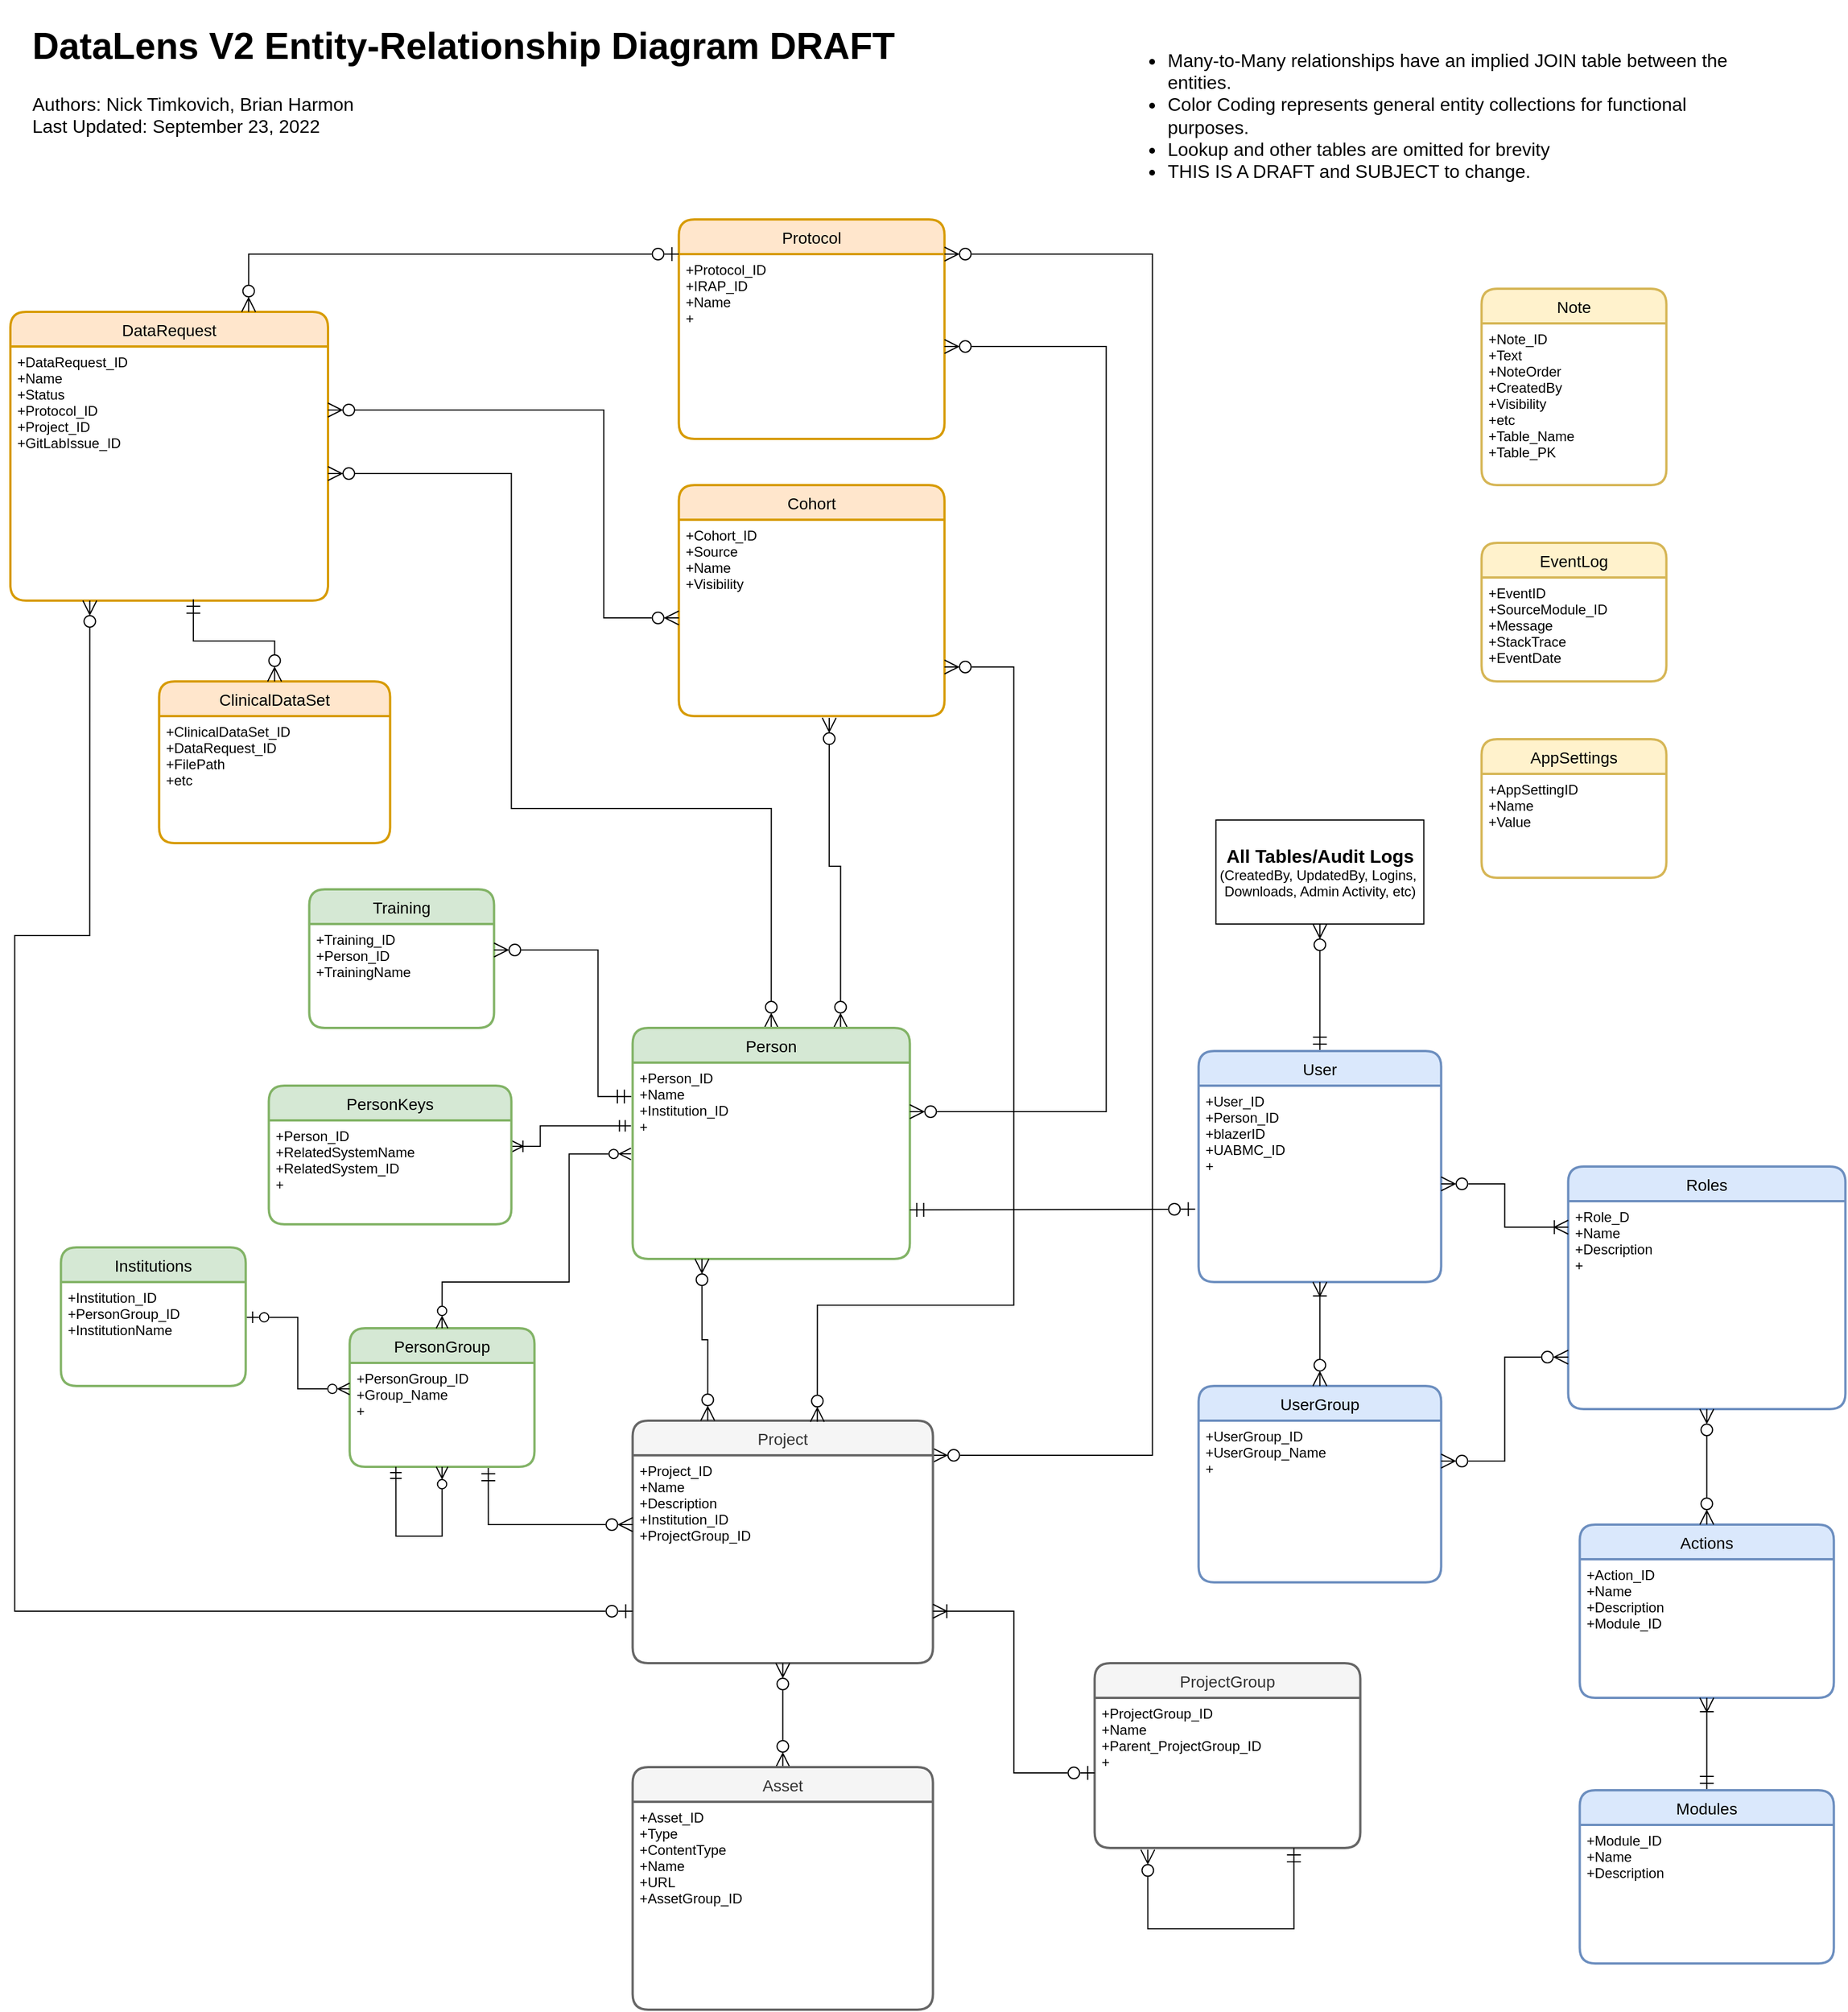 <mxfile version="20.3.6" type="github" pages="2">
  <diagram name="Expanded with no Junction Tables" id="8U2ju1AjeIGWJlGFXqfS">
    <mxGraphModel dx="1615" dy="1034" grid="1" gridSize="10" guides="1" tooltips="1" connect="1" arrows="1" fold="1" page="1" pageScale="1" pageWidth="850" pageHeight="1100" math="0" shadow="0">
      <root>
        <mxCell id="6WNyit8LNiHGm0m6bphD-0" />
        <mxCell id="6WNyit8LNiHGm0m6bphD-1" parent="6WNyit8LNiHGm0m6bphD-0" />
        <mxCell id="6WNyit8LNiHGm0m6bphD-2" value="DataRequest" style="swimlane;childLayout=stackLayout;horizontal=1;startSize=30;horizontalStack=0;rounded=1;fontSize=14;fontStyle=0;strokeWidth=2;resizeParent=0;resizeLast=1;shadow=0;dashed=0;align=center;fillColor=#ffe6cc;strokeColor=#d79b00;" parent="6WNyit8LNiHGm0m6bphD-1" vertex="1">
          <mxGeometry x="60" y="290" width="275" height="250" as="geometry" />
        </mxCell>
        <mxCell id="6WNyit8LNiHGm0m6bphD-3" value="+DataRequest_ID&#xa;+Name&#xa;+Status&#xa;+Protocol_ID&#xa;+Project_ID&#xa;+GitLabIssue_ID" style="align=left;strokeColor=none;fillColor=none;spacingLeft=4;fontSize=12;verticalAlign=top;resizable=0;rotatable=0;part=1;" parent="6WNyit8LNiHGm0m6bphD-2" vertex="1">
          <mxGeometry y="30" width="275" height="220" as="geometry" />
        </mxCell>
        <mxCell id="6WNyit8LNiHGm0m6bphD-4" value="Protocol" style="swimlane;childLayout=stackLayout;horizontal=1;startSize=30;horizontalStack=0;rounded=1;fontSize=14;fontStyle=0;strokeWidth=2;resizeParent=0;resizeLast=1;shadow=0;dashed=0;align=center;fillColor=#ffe6cc;strokeColor=#d79b00;" parent="6WNyit8LNiHGm0m6bphD-1" vertex="1">
          <mxGeometry x="638.75" y="210" width="230" height="190" as="geometry" />
        </mxCell>
        <mxCell id="6WNyit8LNiHGm0m6bphD-5" value="+Protocol_ID&#xa;+IRAP_ID&#xa;+Name&#xa;+" style="align=left;strokeColor=none;fillColor=none;spacingLeft=4;fontSize=12;verticalAlign=top;resizable=0;rotatable=0;part=1;" parent="6WNyit8LNiHGm0m6bphD-4" vertex="1">
          <mxGeometry y="30" width="230" height="160" as="geometry" />
        </mxCell>
        <mxCell id="6WNyit8LNiHGm0m6bphD-6" value="Cohort" style="swimlane;childLayout=stackLayout;horizontal=1;startSize=30;horizontalStack=0;rounded=1;fontSize=14;fontStyle=0;strokeWidth=2;resizeParent=0;resizeLast=1;shadow=0;dashed=0;align=center;fillColor=#ffe6cc;strokeColor=#d79b00;" parent="6WNyit8LNiHGm0m6bphD-1" vertex="1">
          <mxGeometry x="638.75" y="440" width="230" height="200" as="geometry" />
        </mxCell>
        <mxCell id="6WNyit8LNiHGm0m6bphD-7" value="+Cohort_ID&#xa;+Source&#xa;+Name&#xa;+Visibility" style="align=left;strokeColor=none;fillColor=none;spacingLeft=4;fontSize=12;verticalAlign=top;resizable=0;rotatable=0;part=1;" parent="6WNyit8LNiHGm0m6bphD-6" vertex="1">
          <mxGeometry y="30" width="230" height="170" as="geometry" />
        </mxCell>
        <mxCell id="6WNyit8LNiHGm0m6bphD-8" style="edgeStyle=orthogonalEdgeStyle;rounded=0;orthogonalLoop=1;jettySize=auto;html=1;exitX=0.5;exitY=0;exitDx=0;exitDy=0;entryX=1;entryY=0.5;entryDx=0;entryDy=0;startArrow=ERzeroToMany;startFill=0;endArrow=ERzeroToMany;endFill=0;endSize=10;startSize=10;" parent="6WNyit8LNiHGm0m6bphD-1" source="6WNyit8LNiHGm0m6bphD-10" target="6WNyit8LNiHGm0m6bphD-3" edge="1">
          <mxGeometry relative="1" as="geometry">
            <mxPoint x="718.75" y="820" as="targetPoint" />
            <Array as="points">
              <mxPoint x="718.75" y="720" />
              <mxPoint x="493.75" y="720" />
              <mxPoint x="493.75" y="430" />
            </Array>
          </mxGeometry>
        </mxCell>
        <mxCell id="6WNyit8LNiHGm0m6bphD-9" style="edgeStyle=orthogonalEdgeStyle;rounded=0;orthogonalLoop=1;jettySize=auto;html=1;exitX=0.75;exitY=0;exitDx=0;exitDy=0;entryX=0.566;entryY=1.009;entryDx=0;entryDy=0;startArrow=ERzeroToMany;startFill=0;endArrow=ERzeroToMany;endFill=0;entryPerimeter=0;endSize=10;startSize=10;" parent="6WNyit8LNiHGm0m6bphD-1" source="6WNyit8LNiHGm0m6bphD-10" target="6WNyit8LNiHGm0m6bphD-7" edge="1">
          <mxGeometry relative="1" as="geometry">
            <mxPoint x="1068.75" y="580" as="targetPoint" />
            <Array as="points">
              <mxPoint x="778.75" y="770" />
              <mxPoint x="768.75" y="770" />
            </Array>
          </mxGeometry>
        </mxCell>
        <mxCell id="6WNyit8LNiHGm0m6bphD-10" value="Person" style="swimlane;childLayout=stackLayout;horizontal=1;startSize=30;horizontalStack=0;rounded=1;fontSize=14;fontStyle=0;strokeWidth=2;resizeParent=0;resizeLast=1;shadow=0;dashed=0;align=center;fillColor=#d5e8d4;strokeColor=#82b366;" parent="6WNyit8LNiHGm0m6bphD-1" vertex="1">
          <mxGeometry x="598.75" y="910" width="240" height="200" as="geometry" />
        </mxCell>
        <mxCell id="6WNyit8LNiHGm0m6bphD-11" value="+Person_ID&#xa;+Name&#xa;+Institution_ID&#xa;+" style="align=left;strokeColor=none;fillColor=none;spacingLeft=4;fontSize=12;verticalAlign=top;resizable=0;rotatable=0;part=1;" parent="6WNyit8LNiHGm0m6bphD-10" vertex="1">
          <mxGeometry y="30" width="240" height="170" as="geometry" />
        </mxCell>
        <mxCell id="6WNyit8LNiHGm0m6bphD-12" style="edgeStyle=orthogonalEdgeStyle;rounded=0;orthogonalLoop=1;jettySize=auto;html=1;exitX=0.5;exitY=0;exitDx=0;exitDy=0;startArrow=ERmandOne;startFill=0;endArrow=ERzeroToMany;endFill=0;entryX=0.5;entryY=1;entryDx=0;entryDy=0;endSize=10;startSize=10;" parent="6WNyit8LNiHGm0m6bphD-1" source="6WNyit8LNiHGm0m6bphD-13" target="6WNyit8LNiHGm0m6bphD-46" edge="1">
          <mxGeometry relative="1" as="geometry">
            <mxPoint x="848.75" y="1110" as="targetPoint" />
          </mxGeometry>
        </mxCell>
        <mxCell id="6WNyit8LNiHGm0m6bphD-13" value="User" style="swimlane;childLayout=stackLayout;horizontal=1;startSize=30;horizontalStack=0;rounded=1;fontSize=14;fontStyle=0;strokeWidth=2;resizeParent=0;resizeLast=1;shadow=0;dashed=0;align=center;fillColor=#dae8fc;strokeColor=#6c8ebf;" parent="6WNyit8LNiHGm0m6bphD-1" vertex="1">
          <mxGeometry x="1088.75" y="930" width="210" height="200" as="geometry" />
        </mxCell>
        <mxCell id="6WNyit8LNiHGm0m6bphD-14" value="+User_ID&#xa;+Person_ID&#xa;+blazerID&#xa;+UABMC_ID&#xa;+" style="align=left;strokeColor=none;fillColor=none;spacingLeft=4;fontSize=12;verticalAlign=top;resizable=0;rotatable=0;part=1;" parent="6WNyit8LNiHGm0m6bphD-13" vertex="1">
          <mxGeometry y="30" width="210" height="170" as="geometry" />
        </mxCell>
        <mxCell id="6WNyit8LNiHGm0m6bphD-15" style="edgeStyle=orthogonalEdgeStyle;rounded=0;orthogonalLoop=1;jettySize=auto;html=1;exitX=1;exitY=0;exitDx=0;exitDy=0;entryX=1;entryY=0;entryDx=0;entryDy=0;startArrow=ERzeroToMany;startFill=0;endArrow=ERzeroToMany;endFill=0;endSize=10;startSize=10;" parent="6WNyit8LNiHGm0m6bphD-1" source="6WNyit8LNiHGm0m6bphD-17" target="6WNyit8LNiHGm0m6bphD-5" edge="1">
          <mxGeometry relative="1" as="geometry">
            <Array as="points">
              <mxPoint x="1048.75" y="1280" />
              <mxPoint x="1048.75" y="240" />
            </Array>
            <mxPoint x="1308.75" y="310" as="targetPoint" />
          </mxGeometry>
        </mxCell>
        <mxCell id="6WNyit8LNiHGm0m6bphD-16" value="Project" style="swimlane;childLayout=stackLayout;horizontal=1;startSize=30;horizontalStack=0;rounded=1;fontSize=14;fontStyle=0;strokeWidth=2;resizeParent=0;resizeLast=1;shadow=0;dashed=0;align=center;fillColor=#f5f5f5;strokeColor=#666666;fontColor=#333333;" parent="6WNyit8LNiHGm0m6bphD-1" vertex="1">
          <mxGeometry x="598.75" y="1250" width="260" height="210" as="geometry" />
        </mxCell>
        <mxCell id="6WNyit8LNiHGm0m6bphD-17" value="+Project_ID&#xa;+Name&#xa;+Description&#xa;+Institution_ID&#xa;+ProjectGroup_ID" style="align=left;strokeColor=none;fillColor=none;spacingLeft=4;fontSize=12;verticalAlign=top;resizable=0;rotatable=0;part=1;" parent="6WNyit8LNiHGm0m6bphD-16" vertex="1">
          <mxGeometry y="30" width="260" height="180" as="geometry" />
        </mxCell>
        <mxCell id="6WNyit8LNiHGm0m6bphD-18" style="edgeStyle=orthogonalEdgeStyle;rounded=0;orthogonalLoop=1;jettySize=auto;html=1;exitX=0;exitY=0;exitDx=0;exitDy=0;entryX=0.75;entryY=0;entryDx=0;entryDy=0;startArrow=ERzeroToOne;startFill=0;endArrow=ERzeroToMany;endFill=0;strokeWidth=1;endSize=10;startSize=10;" parent="6WNyit8LNiHGm0m6bphD-1" source="6WNyit8LNiHGm0m6bphD-5" target="6WNyit8LNiHGm0m6bphD-2" edge="1">
          <mxGeometry relative="1" as="geometry">
            <Array as="points">
              <mxPoint x="266.75" y="240" />
            </Array>
          </mxGeometry>
        </mxCell>
        <mxCell id="6WNyit8LNiHGm0m6bphD-19" style="edgeStyle=orthogonalEdgeStyle;rounded=0;orthogonalLoop=1;jettySize=auto;html=1;startArrow=ERzeroToMany;startFill=0;endArrow=ERzeroToOne;endFill=0;entryX=0;entryY=0.75;entryDx=0;entryDy=0;exitX=0.25;exitY=1;exitDx=0;exitDy=0;endSize=10;startSize=10;" parent="6WNyit8LNiHGm0m6bphD-1" source="6WNyit8LNiHGm0m6bphD-3" target="6WNyit8LNiHGm0m6bphD-17" edge="1">
          <mxGeometry relative="1" as="geometry">
            <Array as="points">
              <mxPoint x="128.75" y="830" />
              <mxPoint x="63.75" y="830" />
              <mxPoint x="63.75" y="1415" />
            </Array>
            <mxPoint x="278.75" y="760" as="sourcePoint" />
            <mxPoint x="698.75" y="1550" as="targetPoint" />
          </mxGeometry>
        </mxCell>
        <mxCell id="6WNyit8LNiHGm0m6bphD-20" style="edgeStyle=orthogonalEdgeStyle;rounded=0;orthogonalLoop=1;jettySize=auto;html=1;exitX=1;exitY=0.75;exitDx=0;exitDy=0;startArrow=ERmandOne;startFill=0;endArrow=ERzeroToOne;endFill=0;entryX=-0.014;entryY=0.629;entryDx=0;entryDy=0;entryPerimeter=0;endSize=10;startSize=10;" parent="6WNyit8LNiHGm0m6bphD-1" source="6WNyit8LNiHGm0m6bphD-11" target="6WNyit8LNiHGm0m6bphD-14" edge="1">
          <mxGeometry relative="1" as="geometry">
            <mxPoint x="978.75" y="1110" as="targetPoint" />
            <Array as="points">
              <mxPoint x="1085.75" y="1068" />
            </Array>
          </mxGeometry>
        </mxCell>
        <mxCell id="6WNyit8LNiHGm0m6bphD-24" style="edgeStyle=orthogonalEdgeStyle;rounded=0;orthogonalLoop=1;jettySize=auto;html=1;exitX=0.5;exitY=0;exitDx=0;exitDy=0;startArrow=ERzeroToMany;startFill=0;endArrow=ERzeroToMany;endFill=0;entryX=0.5;entryY=1;entryDx=0;entryDy=0;endSize=10;startSize=10;" parent="6WNyit8LNiHGm0m6bphD-1" source="6WNyit8LNiHGm0m6bphD-25" target="6WNyit8LNiHGm0m6bphD-17" edge="1">
          <mxGeometry relative="1" as="geometry">
            <mxPoint x="898.75" y="1940" as="targetPoint" />
          </mxGeometry>
        </mxCell>
        <mxCell id="6WNyit8LNiHGm0m6bphD-25" value="Asset" style="swimlane;childLayout=stackLayout;horizontal=1;startSize=30;horizontalStack=0;rounded=1;fontSize=14;fontStyle=0;strokeWidth=2;resizeParent=0;resizeLast=1;shadow=0;dashed=0;align=center;fillColor=#f5f5f5;strokeColor=#666666;fontColor=#333333;" parent="6WNyit8LNiHGm0m6bphD-1" vertex="1">
          <mxGeometry x="598.75" y="1550" width="260" height="210" as="geometry" />
        </mxCell>
        <mxCell id="6WNyit8LNiHGm0m6bphD-26" value="+Asset_ID&#xa;+Type&#xa;+ContentType&#xa;+Name&#xa;+URL&#xa;+AssetGroup_ID" style="align=left;strokeColor=none;fillColor=none;spacingLeft=4;fontSize=12;verticalAlign=top;resizable=0;rotatable=0;part=1;" parent="6WNyit8LNiHGm0m6bphD-25" vertex="1">
          <mxGeometry y="30" width="260" height="180" as="geometry" />
        </mxCell>
        <mxCell id="6WNyit8LNiHGm0m6bphD-32" style="edgeStyle=orthogonalEdgeStyle;rounded=0;orthogonalLoop=1;jettySize=auto;html=1;exitX=1;exitY=0.25;exitDx=0;exitDy=0;entryX=1;entryY=0.5;entryDx=0;entryDy=0;startArrow=ERzeroToMany;startFill=0;endArrow=ERzeroToMany;endFill=0;endSize=10;startSize=10;" parent="6WNyit8LNiHGm0m6bphD-1" source="6WNyit8LNiHGm0m6bphD-11" target="6WNyit8LNiHGm0m6bphD-5" edge="1">
          <mxGeometry relative="1" as="geometry">
            <Array as="points">
              <mxPoint x="1008.75" y="983" />
              <mxPoint x="1008.75" y="320" />
            </Array>
            <mxPoint x="1158.75" y="62.5" as="targetPoint" />
          </mxGeometry>
        </mxCell>
        <mxCell id="6WNyit8LNiHGm0m6bphD-34" value="ProjectGroup" style="swimlane;childLayout=stackLayout;horizontal=1;startSize=30;horizontalStack=0;rounded=1;fontSize=14;fontStyle=0;strokeWidth=2;resizeParent=0;resizeLast=1;shadow=0;dashed=0;align=center;fillColor=#f5f5f5;strokeColor=#666666;fontColor=#333333;" parent="6WNyit8LNiHGm0m6bphD-1" vertex="1">
          <mxGeometry x="998.75" y="1460" width="230" height="160" as="geometry" />
        </mxCell>
        <mxCell id="6WNyit8LNiHGm0m6bphD-35" value="+ProjectGroup_ID&#xa;+Name&#xa;+Parent_ProjectGroup_ID&#xa;+" style="align=left;strokeColor=none;fillColor=none;spacingLeft=4;fontSize=12;verticalAlign=top;resizable=0;rotatable=0;part=1;" parent="6WNyit8LNiHGm0m6bphD-34" vertex="1">
          <mxGeometry y="30" width="230" height="130" as="geometry" />
        </mxCell>
        <mxCell id="6WNyit8LNiHGm0m6bphD-36" style="edgeStyle=orthogonalEdgeStyle;rounded=0;orthogonalLoop=1;jettySize=auto;html=1;exitX=0.75;exitY=1;exitDx=0;exitDy=0;entryX=0.2;entryY=1.011;entryDx=0;entryDy=0;entryPerimeter=0;startArrow=ERmandOne;startFill=0;endArrow=ERzeroToMany;endFill=0;endSize=10;startSize=10;" parent="6WNyit8LNiHGm0m6bphD-34" source="6WNyit8LNiHGm0m6bphD-35" target="6WNyit8LNiHGm0m6bphD-35" edge="1">
          <mxGeometry relative="1" as="geometry">
            <Array as="points">
              <mxPoint x="173" y="230" />
              <mxPoint x="46" y="230" />
            </Array>
          </mxGeometry>
        </mxCell>
        <mxCell id="6WNyit8LNiHGm0m6bphD-37" style="edgeStyle=orthogonalEdgeStyle;rounded=0;orthogonalLoop=1;jettySize=auto;html=1;entryX=1;entryY=0.75;entryDx=0;entryDy=0;startArrow=ERzeroToOne;startFill=0;endArrow=ERoneToMany;endFill=0;endSize=10;startSize=10;" parent="6WNyit8LNiHGm0m6bphD-1" source="6WNyit8LNiHGm0m6bphD-35" target="6WNyit8LNiHGm0m6bphD-17" edge="1">
          <mxGeometry relative="1" as="geometry">
            <mxPoint x="1178.75" y="1700" as="sourcePoint" />
            <Array as="points" />
          </mxGeometry>
        </mxCell>
        <mxCell id="6WNyit8LNiHGm0m6bphD-38" style="edgeStyle=orthogonalEdgeStyle;rounded=0;orthogonalLoop=1;jettySize=auto;html=1;exitX=0;exitY=0.5;exitDx=0;exitDy=0;entryX=1;entryY=0.25;entryDx=0;entryDy=0;startArrow=ERzeroToMany;startFill=0;endArrow=ERzeroToMany;endFill=0;endSize=10;startSize=10;" parent="6WNyit8LNiHGm0m6bphD-1" source="6WNyit8LNiHGm0m6bphD-7" target="6WNyit8LNiHGm0m6bphD-3" edge="1">
          <mxGeometry relative="1" as="geometry">
            <Array as="points">
              <mxPoint x="573.75" y="555" />
              <mxPoint x="573.75" y="375" />
            </Array>
            <mxPoint x="378.75" y="516.02" as="sourcePoint" />
          </mxGeometry>
        </mxCell>
        <mxCell id="6WNyit8LNiHGm0m6bphD-44" style="edgeStyle=orthogonalEdgeStyle;rounded=0;orthogonalLoop=1;jettySize=auto;html=1;entryX=0.25;entryY=1;entryDx=0;entryDy=0;startArrow=ERzeroToMany;startFill=0;endArrow=ERzeroToMany;endFill=0;exitX=0.25;exitY=0;exitDx=0;exitDy=0;endSize=10;startSize=10;" parent="6WNyit8LNiHGm0m6bphD-1" source="6WNyit8LNiHGm0m6bphD-16" target="6WNyit8LNiHGm0m6bphD-11" edge="1">
          <mxGeometry relative="1" as="geometry">
            <mxPoint x="778.75" y="1560" as="sourcePoint" />
            <Array as="points">
              <mxPoint x="663.75" y="1180" />
              <mxPoint x="658.75" y="1180" />
            </Array>
          </mxGeometry>
        </mxCell>
        <mxCell id="6WNyit8LNiHGm0m6bphD-46" value="&lt;font style=&quot;font-size: 16px;&quot;&gt;&lt;b&gt;All Tables/Audit Logs&lt;/b&gt;&lt;/font&gt;&lt;br&gt;(CreatedBy, UpdatedBy, Logins,&amp;nbsp;&lt;br&gt;Downloads, Admin Activity, etc)" style="whiteSpace=wrap;html=1;align=center;" parent="6WNyit8LNiHGm0m6bphD-1" vertex="1">
          <mxGeometry x="1103.75" y="730" width="180" height="90" as="geometry" />
        </mxCell>
        <mxCell id="6WNyit8LNiHGm0m6bphD-53" style="edgeStyle=orthogonalEdgeStyle;rounded=0;orthogonalLoop=1;jettySize=auto;html=1;exitX=0.75;exitY=1;exitDx=0;exitDy=0;startArrow=ERmandOne;startFill=0;endArrow=ERzeroToMany;endFill=0;endSize=10;startSize=10;" parent="6WNyit8LNiHGm0m6bphD-1" source="6WNyit8LNiHGm0m6bphD-55" edge="1">
          <mxGeometry relative="1" as="geometry">
            <Array as="points">
              <mxPoint x="473.75" y="1340" />
            </Array>
            <mxPoint x="598.75" y="1340" as="targetPoint" />
          </mxGeometry>
        </mxCell>
        <mxCell id="6WNyit8LNiHGm0m6bphD-54" value="PersonGroup" style="swimlane;childLayout=stackLayout;horizontal=1;startSize=30;horizontalStack=0;rounded=1;fontSize=14;fontStyle=0;strokeWidth=2;resizeParent=0;resizeLast=1;shadow=0;dashed=0;align=center;fillColor=#d5e8d4;strokeColor=#82b366;" parent="6WNyit8LNiHGm0m6bphD-1" vertex="1">
          <mxGeometry x="353.75" y="1170" width="160" height="120" as="geometry" />
        </mxCell>
        <mxCell id="6WNyit8LNiHGm0m6bphD-55" value="+PersonGroup_ID&#xa;+Group_Name&#xa;+" style="align=left;strokeColor=none;fillColor=none;spacingLeft=4;fontSize=12;verticalAlign=top;resizable=0;rotatable=0;part=1;" parent="6WNyit8LNiHGm0m6bphD-54" vertex="1">
          <mxGeometry y="30" width="160" height="90" as="geometry" />
        </mxCell>
        <mxCell id="_QqhRSo4SAw-zWMHxrnN-0" style="edgeStyle=orthogonalEdgeStyle;rounded=0;orthogonalLoop=1;jettySize=auto;html=1;exitX=0.5;exitY=1;exitDx=0;exitDy=0;entryX=0.25;entryY=1;entryDx=0;entryDy=0;strokeWidth=1;fontSize=16;startArrow=ERzeroToMany;startFill=0;endArrow=ERmandOne;endFill=0;startSize=8;endSize=8;" parent="6WNyit8LNiHGm0m6bphD-54" source="6WNyit8LNiHGm0m6bphD-55" target="6WNyit8LNiHGm0m6bphD-55" edge="1">
          <mxGeometry relative="1" as="geometry">
            <Array as="points">
              <mxPoint x="80" y="180" />
              <mxPoint x="40" y="180" />
            </Array>
          </mxGeometry>
        </mxCell>
        <mxCell id="6WNyit8LNiHGm0m6bphD-58" style="edgeStyle=orthogonalEdgeStyle;rounded=0;orthogonalLoop=1;jettySize=auto;html=1;entryX=0.5;entryY=0;entryDx=0;entryDy=0;startArrow=ERzeroToMany;startFill=0;endArrow=ERzeroToMany;endFill=0;exitX=-0.006;exitY=0.465;exitDx=0;exitDy=0;exitPerimeter=0;endSize=8;startSize=8;" parent="6WNyit8LNiHGm0m6bphD-1" source="6WNyit8LNiHGm0m6bphD-11" target="6WNyit8LNiHGm0m6bphD-54" edge="1">
          <mxGeometry relative="1" as="geometry">
            <Array as="points">
              <mxPoint x="543.75" y="1019" />
              <mxPoint x="543.75" y="1130" />
              <mxPoint x="433.75" y="1130" />
            </Array>
            <mxPoint x="578.75" y="1050" as="sourcePoint" />
            <mxPoint x="478.75" y="1020" as="targetPoint" />
          </mxGeometry>
        </mxCell>
        <mxCell id="6WNyit8LNiHGm0m6bphD-64" style="edgeStyle=orthogonalEdgeStyle;rounded=0;orthogonalLoop=1;jettySize=auto;html=1;entryX=1;entryY=0.75;entryDx=0;entryDy=0;startArrow=ERzeroToMany;startFill=0;endArrow=ERzeroToMany;endFill=0;exitX=0.615;exitY=0.005;exitDx=0;exitDy=0;exitPerimeter=0;endSize=10;startSize=10;" parent="6WNyit8LNiHGm0m6bphD-1" source="6WNyit8LNiHGm0m6bphD-16" target="6WNyit8LNiHGm0m6bphD-7" edge="1">
          <mxGeometry relative="1" as="geometry">
            <Array as="points">
              <mxPoint x="758.75" y="1150" />
              <mxPoint x="928.75" y="1150" />
              <mxPoint x="928.75" y="598" />
            </Array>
            <mxPoint x="888.75" y="1560" as="sourcePoint" />
            <mxPoint x="1028.75" y="752.5" as="targetPoint" />
          </mxGeometry>
        </mxCell>
        <mxCell id="6WNyit8LNiHGm0m6bphD-66" value="ClinicalDataSet" style="swimlane;childLayout=stackLayout;horizontal=1;startSize=30;horizontalStack=0;rounded=1;fontSize=14;fontStyle=0;strokeWidth=2;resizeParent=0;resizeLast=1;shadow=0;dashed=0;align=center;fillColor=#ffe6cc;strokeColor=#d79b00;" parent="6WNyit8LNiHGm0m6bphD-1" vertex="1">
          <mxGeometry x="188.75" y="610" width="200" height="140" as="geometry" />
        </mxCell>
        <mxCell id="6WNyit8LNiHGm0m6bphD-67" value="+ClinicalDataSet_ID&#xa;+DataRequest_ID&#xa;+FilePath&#xa;+etc" style="align=left;strokeColor=none;fillColor=none;spacingLeft=4;fontSize=12;verticalAlign=top;resizable=0;rotatable=0;part=1;" parent="6WNyit8LNiHGm0m6bphD-66" vertex="1">
          <mxGeometry y="30" width="200" height="110" as="geometry" />
        </mxCell>
        <mxCell id="6WNyit8LNiHGm0m6bphD-68" style="edgeStyle=orthogonalEdgeStyle;rounded=0;orthogonalLoop=1;jettySize=auto;html=1;entryX=0.5;entryY=0;entryDx=0;entryDy=0;startArrow=ERmandOne;startFill=0;endArrow=ERzeroToMany;endFill=0;endSize=10;startSize=10;exitX=0.576;exitY=0.995;exitDx=0;exitDy=0;exitPerimeter=0;" parent="6WNyit8LNiHGm0m6bphD-1" source="6WNyit8LNiHGm0m6bphD-3" target="6WNyit8LNiHGm0m6bphD-66" edge="1">
          <mxGeometry relative="1" as="geometry" />
        </mxCell>
        <mxCell id="6WNyit8LNiHGm0m6bphD-69" value="Note" style="swimlane;childLayout=stackLayout;horizontal=1;startSize=30;horizontalStack=0;rounded=1;fontSize=14;fontStyle=0;strokeWidth=2;resizeParent=0;resizeLast=1;shadow=0;dashed=0;align=center;fillColor=#fff2cc;strokeColor=#d6b656;" parent="6WNyit8LNiHGm0m6bphD-1" vertex="1">
          <mxGeometry x="1333.75" y="270" width="160" height="170" as="geometry" />
        </mxCell>
        <mxCell id="6WNyit8LNiHGm0m6bphD-70" value="+Note_ID&#xa;+Text&#xa;+NoteOrder&#xa;+CreatedBy&#xa;+Visibility&#xa;+etc&#xa;+Table_Name&#xa;+Table_PK" style="align=left;strokeColor=none;fillColor=none;spacingLeft=4;fontSize=12;verticalAlign=top;resizable=0;rotatable=0;part=1;" parent="6WNyit8LNiHGm0m6bphD-69" vertex="1">
          <mxGeometry y="30" width="160" height="140" as="geometry" />
        </mxCell>
        <mxCell id="6WNyit8LNiHGm0m6bphD-71" value="EventLog" style="swimlane;childLayout=stackLayout;horizontal=1;startSize=30;horizontalStack=0;rounded=1;fontSize=14;fontStyle=0;strokeWidth=2;resizeParent=0;resizeLast=1;shadow=0;dashed=0;align=center;fillColor=#fff2cc;strokeColor=#d6b656;" parent="6WNyit8LNiHGm0m6bphD-1" vertex="1">
          <mxGeometry x="1333.75" y="490" width="160" height="120" as="geometry" />
        </mxCell>
        <mxCell id="6WNyit8LNiHGm0m6bphD-72" value="+EventID&#xa;+SourceModule_ID&#xa;+Message&#xa;+StackTrace&#xa;+EventDate" style="align=left;strokeColor=none;fillColor=none;spacingLeft=4;fontSize=12;verticalAlign=top;resizable=0;rotatable=0;part=1;" parent="6WNyit8LNiHGm0m6bphD-71" vertex="1">
          <mxGeometry y="30" width="160" height="90" as="geometry" />
        </mxCell>
        <mxCell id="6WNyit8LNiHGm0m6bphD-73" value="AppSettings" style="swimlane;childLayout=stackLayout;horizontal=1;startSize=30;horizontalStack=0;rounded=1;fontSize=14;fontStyle=0;strokeWidth=2;resizeParent=0;resizeLast=1;shadow=0;dashed=0;align=center;fillColor=#fff2cc;strokeColor=#d6b656;" parent="6WNyit8LNiHGm0m6bphD-1" vertex="1">
          <mxGeometry x="1333.75" y="660" width="160" height="120" as="geometry" />
        </mxCell>
        <mxCell id="6WNyit8LNiHGm0m6bphD-74" value="+AppSettingID&#xa;+Name&#xa;+Value" style="align=left;strokeColor=none;fillColor=none;spacingLeft=4;fontSize=12;verticalAlign=top;resizable=0;rotatable=0;part=1;" parent="6WNyit8LNiHGm0m6bphD-73" vertex="1">
          <mxGeometry y="30" width="160" height="90" as="geometry" />
        </mxCell>
        <mxCell id="6WNyit8LNiHGm0m6bphD-77" value="UserGroup" style="swimlane;childLayout=stackLayout;horizontal=1;startSize=30;horizontalStack=0;rounded=1;fontSize=14;fontStyle=0;strokeWidth=2;resizeParent=0;resizeLast=1;shadow=0;dashed=0;align=center;fillColor=#dae8fc;strokeColor=#6c8ebf;" parent="6WNyit8LNiHGm0m6bphD-1" vertex="1">
          <mxGeometry x="1088.75" y="1220" width="210" height="170" as="geometry" />
        </mxCell>
        <mxCell id="6WNyit8LNiHGm0m6bphD-78" value="+UserGroup_ID&#xa;+UserGroup_Name&#xa;+" style="align=left;strokeColor=none;fillColor=none;spacingLeft=4;fontSize=12;verticalAlign=top;resizable=0;rotatable=0;part=1;" parent="6WNyit8LNiHGm0m6bphD-77" vertex="1">
          <mxGeometry y="30" width="210" height="140" as="geometry" />
        </mxCell>
        <mxCell id="6WNyit8LNiHGm0m6bphD-79" value="Institutions" style="swimlane;childLayout=stackLayout;horizontal=1;startSize=30;horizontalStack=0;rounded=1;fontSize=14;fontStyle=0;strokeWidth=2;resizeParent=0;resizeLast=1;shadow=0;dashed=0;align=center;fillColor=#d5e8d4;strokeColor=#82b366;" parent="6WNyit8LNiHGm0m6bphD-1" vertex="1">
          <mxGeometry x="103.75" y="1100" width="160" height="120" as="geometry" />
        </mxCell>
        <mxCell id="6WNyit8LNiHGm0m6bphD-80" value="+Institution_ID&#xa;+PersonGroup_ID&#xa;+InstitutionName" style="align=left;strokeColor=none;fillColor=none;spacingLeft=4;fontSize=12;verticalAlign=top;resizable=0;rotatable=0;part=1;" parent="6WNyit8LNiHGm0m6bphD-79" vertex="1">
          <mxGeometry y="30" width="160" height="90" as="geometry" />
        </mxCell>
        <mxCell id="6WNyit8LNiHGm0m6bphD-81" style="edgeStyle=orthogonalEdgeStyle;rounded=0;orthogonalLoop=1;jettySize=auto;html=1;exitX=0;exitY=0.25;exitDx=0;exitDy=0;entryX=1.006;entryY=0.339;entryDx=0;entryDy=0;entryPerimeter=0;endArrow=ERzeroToOne;endFill=0;startArrow=ERzeroToMany;startFill=0;endSize=8;startSize=8;" parent="6WNyit8LNiHGm0m6bphD-1" source="6WNyit8LNiHGm0m6bphD-55" target="6WNyit8LNiHGm0m6bphD-80" edge="1">
          <mxGeometry relative="1" as="geometry" />
        </mxCell>
        <mxCell id="kNtxa8KgRnWtaM6EZl-c-0" value="Training" style="swimlane;childLayout=stackLayout;horizontal=1;startSize=30;horizontalStack=0;rounded=1;fontSize=14;fontStyle=0;strokeWidth=2;resizeParent=0;resizeLast=1;shadow=0;dashed=0;align=center;fillColor=#d5e8d4;strokeColor=#82b366;" parent="6WNyit8LNiHGm0m6bphD-1" vertex="1">
          <mxGeometry x="318.75" y="790" width="160" height="120" as="geometry" />
        </mxCell>
        <mxCell id="kNtxa8KgRnWtaM6EZl-c-1" value="+Training_ID&#xa;+Person_ID&#xa;+TrainingName" style="align=left;strokeColor=none;fillColor=none;spacingLeft=4;fontSize=12;verticalAlign=top;resizable=0;rotatable=0;part=1;" parent="kNtxa8KgRnWtaM6EZl-c-0" vertex="1">
          <mxGeometry y="30" width="160" height="90" as="geometry" />
        </mxCell>
        <mxCell id="kNtxa8KgRnWtaM6EZl-c-2" style="edgeStyle=orthogonalEdgeStyle;rounded=0;orthogonalLoop=1;jettySize=auto;html=1;exitX=1;exitY=0.25;exitDx=0;exitDy=0;entryX=-0.005;entryY=0.173;entryDx=0;entryDy=0;entryPerimeter=0;startArrow=ERzeroToMany;startFill=0;endArrow=ERmandOne;endFill=0;endSize=10;startSize=10;" parent="6WNyit8LNiHGm0m6bphD-1" source="kNtxa8KgRnWtaM6EZl-c-1" target="6WNyit8LNiHGm0m6bphD-11" edge="1">
          <mxGeometry relative="1" as="geometry">
            <Array as="points">
              <mxPoint x="568.75" y="842" />
              <mxPoint x="568.75" y="969" />
            </Array>
          </mxGeometry>
        </mxCell>
        <mxCell id="kNtxa8KgRnWtaM6EZl-c-5" style="edgeStyle=orthogonalEdgeStyle;rounded=0;orthogonalLoop=1;jettySize=auto;html=1;entryX=-0.006;entryY=0.322;entryDx=0;entryDy=0;entryPerimeter=0;startArrow=ERoneToMany;startFill=0;endArrow=ERmandOne;endFill=0;exitX=1;exitY=0.25;exitDx=0;exitDy=0;endSize=8;startSize=8;" parent="6WNyit8LNiHGm0m6bphD-1" source="kNtxa8KgRnWtaM6EZl-c-4" target="6WNyit8LNiHGm0m6bphD-11" edge="1">
          <mxGeometry relative="1" as="geometry">
            <mxPoint x="523.75" y="1040" as="sourcePoint" />
            <Array as="points">
              <mxPoint x="518.75" y="1013" />
              <mxPoint x="518.75" y="995" />
            </Array>
          </mxGeometry>
        </mxCell>
        <mxCell id="kNtxa8KgRnWtaM6EZl-c-3" value="PersonKeys" style="swimlane;childLayout=stackLayout;horizontal=1;startSize=30;horizontalStack=0;rounded=1;fontSize=14;fontStyle=0;strokeWidth=2;resizeParent=0;resizeLast=1;shadow=0;dashed=0;align=center;fillColor=#d5e8d4;strokeColor=#82b366;" parent="6WNyit8LNiHGm0m6bphD-1" vertex="1">
          <mxGeometry x="283.75" y="960" width="210" height="120" as="geometry" />
        </mxCell>
        <mxCell id="kNtxa8KgRnWtaM6EZl-c-4" value="+Person_ID&#xa;+RelatedSystemName&#xa;+RelatedSystem_ID&#xa;+" style="align=left;strokeColor=none;fillColor=none;spacingLeft=4;fontSize=12;verticalAlign=top;resizable=0;rotatable=0;part=1;" parent="kNtxa8KgRnWtaM6EZl-c-3" vertex="1">
          <mxGeometry y="30" width="210" height="90" as="geometry" />
        </mxCell>
        <mxCell id="kNtxa8KgRnWtaM6EZl-c-6" value="Roles" style="swimlane;childLayout=stackLayout;horizontal=1;startSize=30;horizontalStack=0;rounded=1;fontSize=14;fontStyle=0;strokeWidth=2;resizeParent=0;resizeLast=1;shadow=0;dashed=0;align=center;fillColor=#dae8fc;strokeColor=#6c8ebf;" parent="6WNyit8LNiHGm0m6bphD-1" vertex="1">
          <mxGeometry x="1408.75" y="1030" width="240" height="210" as="geometry" />
        </mxCell>
        <mxCell id="kNtxa8KgRnWtaM6EZl-c-7" value="+Role_D&#xa;+Name&#xa;+Description&#xa;+" style="align=left;strokeColor=none;fillColor=none;spacingLeft=4;fontSize=12;verticalAlign=top;resizable=0;rotatable=0;part=1;" parent="kNtxa8KgRnWtaM6EZl-c-6" vertex="1">
          <mxGeometry y="30" width="240" height="180" as="geometry" />
        </mxCell>
        <mxCell id="kNtxa8KgRnWtaM6EZl-c-8" style="edgeStyle=orthogonalEdgeStyle;rounded=0;orthogonalLoop=1;jettySize=auto;html=1;exitX=1;exitY=0.5;exitDx=0;exitDy=0;entryX=0;entryY=0.25;entryDx=0;entryDy=0;startArrow=ERzeroToMany;startFill=0;endArrow=ERoneToMany;endFill=0;endSize=10;startSize=10;" parent="6WNyit8LNiHGm0m6bphD-1" source="6WNyit8LNiHGm0m6bphD-14" target="kNtxa8KgRnWtaM6EZl-c-6" edge="1">
          <mxGeometry relative="1" as="geometry" />
        </mxCell>
        <mxCell id="kNtxa8KgRnWtaM6EZl-c-9" style="edgeStyle=orthogonalEdgeStyle;rounded=0;orthogonalLoop=1;jettySize=auto;html=1;exitX=1;exitY=0.25;exitDx=0;exitDy=0;entryX=0;entryY=0.75;entryDx=0;entryDy=0;startArrow=ERzeroToMany;startFill=0;endArrow=ERzeroToMany;endFill=0;endSize=10;startSize=10;" parent="6WNyit8LNiHGm0m6bphD-1" source="6WNyit8LNiHGm0m6bphD-78" target="kNtxa8KgRnWtaM6EZl-c-7" edge="1">
          <mxGeometry relative="1" as="geometry" />
        </mxCell>
        <mxCell id="kNtxa8KgRnWtaM6EZl-c-10" style="edgeStyle=orthogonalEdgeStyle;rounded=0;orthogonalLoop=1;jettySize=auto;html=1;exitX=0.5;exitY=1;exitDx=0;exitDy=0;entryX=0.5;entryY=0;entryDx=0;entryDy=0;startArrow=ERoneToMany;startFill=0;endArrow=ERzeroToMany;endFill=0;endSize=10;startSize=10;" parent="6WNyit8LNiHGm0m6bphD-1" source="6WNyit8LNiHGm0m6bphD-14" target="6WNyit8LNiHGm0m6bphD-77" edge="1">
          <mxGeometry relative="1" as="geometry" />
        </mxCell>
        <mxCell id="kNtxa8KgRnWtaM6EZl-c-11" value="Actions" style="swimlane;childLayout=stackLayout;horizontal=1;startSize=30;horizontalStack=0;rounded=1;fontSize=14;fontStyle=0;strokeWidth=2;resizeParent=0;resizeLast=1;shadow=0;dashed=0;align=center;fillColor=#dae8fc;strokeColor=#6c8ebf;" parent="6WNyit8LNiHGm0m6bphD-1" vertex="1">
          <mxGeometry x="1418.75" y="1340" width="220" height="150" as="geometry" />
        </mxCell>
        <mxCell id="kNtxa8KgRnWtaM6EZl-c-12" value="+Action_ID&#xa;+Name&#xa;+Description&#xa;+Module_ID" style="align=left;strokeColor=none;fillColor=none;spacingLeft=4;fontSize=12;verticalAlign=top;resizable=0;rotatable=0;part=1;" parent="kNtxa8KgRnWtaM6EZl-c-11" vertex="1">
          <mxGeometry y="30" width="220" height="120" as="geometry" />
        </mxCell>
        <mxCell id="kNtxa8KgRnWtaM6EZl-c-15" style="edgeStyle=orthogonalEdgeStyle;rounded=0;orthogonalLoop=1;jettySize=auto;html=1;exitX=0.5;exitY=0;exitDx=0;exitDy=0;entryX=0.5;entryY=1;entryDx=0;entryDy=0;startArrow=ERmandOne;startFill=0;endArrow=ERoneToMany;endFill=0;endSize=10;startSize=10;" parent="6WNyit8LNiHGm0m6bphD-1" source="kNtxa8KgRnWtaM6EZl-c-13" target="kNtxa8KgRnWtaM6EZl-c-12" edge="1">
          <mxGeometry relative="1" as="geometry" />
        </mxCell>
        <mxCell id="kNtxa8KgRnWtaM6EZl-c-13" value="Modules" style="swimlane;childLayout=stackLayout;horizontal=1;startSize=30;horizontalStack=0;rounded=1;fontSize=14;fontStyle=0;strokeWidth=2;resizeParent=0;resizeLast=1;shadow=0;dashed=0;align=center;fillColor=#dae8fc;strokeColor=#6c8ebf;" parent="6WNyit8LNiHGm0m6bphD-1" vertex="1">
          <mxGeometry x="1418.75" y="1570" width="220" height="150" as="geometry" />
        </mxCell>
        <mxCell id="kNtxa8KgRnWtaM6EZl-c-14" value="+Module_ID&#xa;+Name&#xa;+Description" style="align=left;strokeColor=none;fillColor=none;spacingLeft=4;fontSize=12;verticalAlign=top;resizable=0;rotatable=0;part=1;" parent="kNtxa8KgRnWtaM6EZl-c-13" vertex="1">
          <mxGeometry y="30" width="220" height="120" as="geometry" />
        </mxCell>
        <mxCell id="kNtxa8KgRnWtaM6EZl-c-16" style="edgeStyle=orthogonalEdgeStyle;rounded=0;orthogonalLoop=1;jettySize=auto;html=1;exitX=0.5;exitY=1;exitDx=0;exitDy=0;entryX=0.5;entryY=0;entryDx=0;entryDy=0;startArrow=ERzeroToMany;startFill=0;endArrow=ERzeroToMany;endFill=0;endSize=10;startSize=10;" parent="6WNyit8LNiHGm0m6bphD-1" source="kNtxa8KgRnWtaM6EZl-c-7" target="kNtxa8KgRnWtaM6EZl-c-11" edge="1">
          <mxGeometry relative="1" as="geometry" />
        </mxCell>
        <mxCell id="sgAKTOr5KQW5sn3Kh9as-0" value="&lt;h1&gt;DataLens V2 Entity-Relationship Diagram DRAFT&lt;/h1&gt;&lt;p&gt;Authors: Nick Timkovich, Brian Harmon&lt;br&gt;Last Updated: September 23, 2022&lt;/p&gt;" style="text;html=1;strokeColor=none;fillColor=none;spacing=5;spacingTop=-20;whiteSpace=wrap;overflow=hidden;rounded=0;fontSize=16;" parent="6WNyit8LNiHGm0m6bphD-1" vertex="1">
          <mxGeometry x="73.75" y="30" width="876.25" height="120" as="geometry" />
        </mxCell>
        <mxCell id="sgAKTOr5KQW5sn3Kh9as-1" value="&lt;ul&gt;&lt;li&gt;Many-to-Many relationships have an implied JOIN table between the entities.&lt;/li&gt;&lt;li&gt;Color Coding represents general entity collections for functional purposes.&lt;/li&gt;&lt;li&gt;Lookup and other tables are omitted for brevity&lt;/li&gt;&lt;li&gt;THIS IS A DRAFT and SUBJECT to change.&lt;/li&gt;&lt;/ul&gt;" style="text;html=1;strokeColor=none;fillColor=none;align=left;verticalAlign=top;whiteSpace=wrap;rounded=0;fontSize=16;" parent="6WNyit8LNiHGm0m6bphD-1" vertex="1">
          <mxGeometry x="1020" y="40" width="530" height="150" as="geometry" />
        </mxCell>
      </root>
    </mxGraphModel>
  </diagram>
  <diagram id="uDVDYQTD0BUuLCV6VyL6" name="ERD Explanations">
    <mxGraphModel dx="1615" dy="-66" grid="1" gridSize="10" guides="1" tooltips="1" connect="1" arrows="1" fold="1" page="1" pageScale="1" pageWidth="850" pageHeight="1100" math="0" shadow="0">
      <root>
        <mxCell id="0" />
        <mxCell id="1" parent="0" />
        <mxCell id="P_Ra42ijNg96cDTC_862-1" value="&lt;section style=&quot;display: block; box-sizing: border-box; color: rgb(54, 54, 54); font-family: &amp;quot;Segoe UI&amp;quot;, &amp;quot;Segoe UI Web Regular&amp;quot;, &amp;quot;Segoe UI Symbol&amp;quot;, &amp;quot;Helvetica Neue&amp;quot;, &amp;quot;BBAlpha Sans&amp;quot;, &amp;quot;S60 Sans&amp;quot;, Arial, sans-serif; font-size: 12.5px; font-style: normal; font-variant-ligatures: normal; font-variant-caps: normal; font-weight: 400; letter-spacing: normal; orphans: 2; text-align: start; text-indent: 0px; text-transform: none; widows: 2; word-spacing: 0px; -webkit-text-stroke-width: 0px; background-color: rgb(255, 255, 255); text-decoration-thickness: initial; text-decoration-style: initial; text-decoration-color: initial;&quot; aria-label=&quot;Strong and weak entities&quot; role=&quot;region&quot; class=&quot;ocpSection&quot;&gt;&lt;h2 style=&quot;font-size: 3em; color: rgb(30, 30, 30); margin-bottom: 20px; padding-bottom: 0px; font-weight: 300; box-sizing: border-box; font-family: &amp;quot;Segoe UI Light&amp;quot;, &amp;quot;Segoe WP Light&amp;quot;, wf_segoe-ui_light, wf_segoe-ui_normal, &amp;quot;Segoe UI&amp;quot;, &amp;quot;Segoe WP&amp;quot;, Helvetica, Tahoma, Arial, sans-serif; line-height: 1.33; margin-top: 48px;&quot;&gt;Strong and weak entities&lt;/h2&gt;&lt;ul style=&quot;box-sizing: border-box; list-style: square; font-size: 1.6em; margin: 30px 0px 30px 30px; padding-left: 18px; padding-bottom: 0px; display: block;&quot;&gt;&lt;li style=&quot;box-sizing: border-box; margin-top: 18px; margin-left: 0px; padding-left: 6px; display: list-item; font-size: 1em;&quot;&gt;&lt;p style=&quot;font-size: 1em; box-sizing: border-box; color: rgb(30, 30, 30); line-height: 1.5; padding: 0px; font-family: &amp;quot;Segoe UI&amp;quot;, &amp;quot;Segoe UI Web&amp;quot;, wf_segoe-ui_normal, &amp;quot;Helvetica Neue&amp;quot;, &amp;quot;BBAlpha Sans&amp;quot;, &amp;quot;S60 Sans&amp;quot;, Arial, sans-serif;&quot;&gt;A&lt;span&gt;&amp;nbsp;&lt;/span&gt;&lt;span style=&quot;box-sizing: border-box; color: rgb(30, 30, 30); font-size: 1em; line-height: 1.5; padding: 0px; font-style: italic;&quot; class=&quot;ocpTerm&quot;&gt;strong entity&lt;/span&gt;&amp;nbsp;has a primary key, meaning that it can be uniquely identified by its attributes alone.&lt;/p&gt;&lt;/li&gt;&lt;li style=&quot;box-sizing: border-box; margin-top: 18px; margin-left: 0px; padding-left: 6px; display: list-item; font-size: 1em;&quot;&gt;&lt;p style=&quot;font-size: 1em; box-sizing: border-box; color: rgb(30, 30, 30); line-height: 1.5; padding: 0px; font-family: &amp;quot;Segoe UI&amp;quot;, &amp;quot;Segoe UI Web&amp;quot;, wf_segoe-ui_normal, &amp;quot;Helvetica Neue&amp;quot;, &amp;quot;BBAlpha Sans&amp;quot;, &amp;quot;S60 Sans&amp;quot;, Arial, sans-serif;&quot;&gt;A&lt;span&gt;&amp;nbsp;&lt;/span&gt;&lt;span style=&quot;box-sizing: border-box; color: rgb(30, 30, 30); font-size: 1em; line-height: 1.5; padding: 0px; font-style: italic;&quot; class=&quot;ocpTerm&quot;&gt;weak entity&lt;/span&gt;&amp;nbsp;is an entity that can&#39;t be uniquely identified by its attributes alone. It is existence-dependent on its parent entity. It must use a foreign key in conjunction with its attributes to create a primary key.&amp;nbsp;Typically, the foreign key is the primary key of a strong entity that the weak entity is related to.&lt;/p&gt;&lt;/li&gt;&lt;/ul&gt;&lt;p style=&quot;font-size: 1.6em; box-sizing: border-box; color: rgb(30, 30, 30); line-height: 1.5; padding: 0px; font-family: &amp;quot;Segoe UI&amp;quot;, &amp;quot;Segoe UI Web&amp;quot;, wf_segoe-ui_normal, &amp;quot;Helvetica Neue&amp;quot;, &amp;quot;BBAlpha Sans&amp;quot;, &amp;quot;S60 Sans&amp;quot;, Arial, sans-serif;&quot;&gt;The relationship between two strong entities is simply called a&lt;span&gt;&amp;nbsp;&lt;/span&gt;&lt;span style=&quot;box-sizing: border-box; color: rgb(30, 30, 30); font-size: 1em; line-height: 1.5; padding: 0px; font-style: italic;&quot; class=&quot;ocpTerm&quot;&gt;relationship&lt;/span&gt;.&amp;nbsp;&lt;/p&gt;&lt;p style=&quot;font-size: 1.6em; box-sizing: border-box; color: rgb(30, 30, 30); line-height: 1.5; padding: 0px; font-family: &amp;quot;Segoe UI&amp;quot;, &amp;quot;Segoe UI Web&amp;quot;, wf_segoe-ui_normal, &amp;quot;Helvetica Neue&amp;quot;, &amp;quot;BBAlpha Sans&amp;quot;, &amp;quot;S60 Sans&amp;quot;, Arial, sans-serif;&quot;&gt;The relationship between a strong entity and a weak entity is called a&lt;span&gt;&amp;nbsp;&lt;/span&gt;&lt;span style=&quot;box-sizing: border-box; color: rgb(30, 30, 30); font-size: 1em; line-height: 1.5; padding: 0px; font-style: italic;&quot; class=&quot;ocpTerm&quot;&gt;strong relationship&lt;/span&gt;.&lt;/p&gt;&lt;/section&gt;&lt;section style=&quot;display: block; box-sizing: border-box; color: rgb(54, 54, 54); font-family: &amp;quot;Segoe UI&amp;quot;, &amp;quot;Segoe UI Web Regular&amp;quot;, &amp;quot;Segoe UI Symbol&amp;quot;, &amp;quot;Helvetica Neue&amp;quot;, &amp;quot;BBAlpha Sans&amp;quot;, &amp;quot;S60 Sans&amp;quot;, Arial, sans-serif; font-size: 12.5px; font-style: normal; font-variant-ligatures: normal; font-variant-caps: normal; font-weight: 400; letter-spacing: normal; orphans: 2; text-align: start; text-indent: 0px; text-transform: none; widows: 2; word-spacing: 0px; -webkit-text-stroke-width: 0px; background-color: rgb(255, 255, 255); text-decoration-thickness: initial; text-decoration-style: initial; text-decoration-color: initial;&quot; aria-label=&quot;Symbols in&amp;nbsp;crow&#39;s foot notation&quot; role=&quot;region&quot; class=&quot;ocpSection&quot;&gt;&lt;h2 style=&quot;font-size: 3em; color: rgb(30, 30, 30); margin-bottom: 20px; padding-bottom: 0px; font-weight: 300; box-sizing: border-box; font-family: &amp;quot;Segoe UI Light&amp;quot;, &amp;quot;Segoe WP Light&amp;quot;, wf_segoe-ui_light, wf_segoe-ui_normal, &amp;quot;Segoe UI&amp;quot;, &amp;quot;Segoe WP&amp;quot;, Helvetica, Tahoma, Arial, sans-serif; line-height: 1.33; margin-top: 48px;&quot;&gt;Symbols in&amp;nbsp;crow&#39;s foot notation&lt;/h2&gt;&lt;p style=&quot;font-size: 1.6em; box-sizing: border-box; color: rgb(30, 30, 30); line-height: 1.5; padding: 0px; font-family: &amp;quot;Segoe UI&amp;quot;, &amp;quot;Segoe UI Web&amp;quot;, wf_segoe-ui_normal, &amp;quot;Helvetica Neue&amp;quot;, &amp;quot;BBAlpha Sans&amp;quot;, &amp;quot;S60 Sans&amp;quot;, Arial, sans-serif;&quot;&gt;Crow&#39;s foot diagrams represent entities as boxes, and relationships as lines between the boxes. Different shapes at the ends of these lines represent the relative cardinality of the relationship.&amp;nbsp;&lt;/p&gt;&lt;p style=&quot;font-size: 1.6em; box-sizing: border-box; color: rgb(30, 30, 30); line-height: 1.5; padding: 0px; font-family: &amp;quot;Segoe UI&amp;quot;, &amp;quot;Segoe UI Web&amp;quot;, wf_segoe-ui_normal, &amp;quot;Helvetica Neue&amp;quot;, &amp;quot;BBAlpha Sans&amp;quot;, &amp;quot;S60 Sans&amp;quot;, Arial, sans-serif;&quot;&gt;Three symbols are used to represent cardinality:&lt;/p&gt;&lt;table style=&quot;box-sizing: border-box; border-collapse: collapse; margin: 0px; border-bottom: none; width: 768px; padding: 0px; line-height: normal;&quot; class=&quot;plain&quot;&gt;&lt;tbody style=&quot;box-sizing: border-box;&quot;&gt;&lt;tr style=&quot;box-sizing: border-box; vertical-align: top;&quot;&gt;&lt;td style=&quot;box-sizing: border-box; padding: 4px 10px; margin: 0px; vertical-align: top;&quot;&gt;&lt;p style=&quot;font-size: 1.6em; box-sizing: border-box; color: rgb(30, 30, 30); line-height: 1.5; padding: 0px; font-family: &amp;quot;Segoe UI&amp;quot;, &amp;quot;Segoe UI Web&amp;quot;, wf_segoe-ui_normal, &amp;quot;Helvetica Neue&amp;quot;, &amp;quot;BBAlpha Sans&amp;quot;, &amp;quot;S60 Sans&amp;quot;, Arial, sans-serif;&quot;&gt;A ring&amp;nbsp;represents &quot;zero&quot;&lt;/p&gt;&lt;/td&gt;&lt;td style=&quot;box-sizing: border-box; padding: 4px 10px; margin: 0px; vertical-align: top;&quot;&gt;&lt;p style=&quot;font-size: 1.6em; box-sizing: border-box; color: rgb(30, 30, 30); line-height: 1.5; padding: 0px; font-family: &amp;quot;Segoe UI&amp;quot;, &amp;quot;Segoe UI Web&amp;quot;, wf_segoe-ui_normal, &amp;quot;Helvetica Neue&amp;quot;, &amp;quot;BBAlpha Sans&amp;quot;, &amp;quot;S60 Sans&amp;quot;, Arial, sans-serif;&quot;&gt;&lt;img style=&quot;box-sizing: border-box; border: none; max-width: none;&quot; loading=&quot;lazy&quot; alt=&quot;The ring symbol in Crow&#39;s Foot Notation.&quot; src=&quot;https://support.content.office.net/en-us/media/c0df1792-dc90-41c2-a170-7f300243b69f.png&quot;&gt;&lt;/p&gt;&lt;/td&gt;&lt;/tr&gt;&lt;tr style=&quot;box-sizing: border-box; vertical-align: top;&quot;&gt;&lt;td style=&quot;box-sizing: border-box; padding: 4px 10px; margin: 0px; vertical-align: top;&quot;&gt;&lt;p style=&quot;font-size: 1.6em; box-sizing: border-box; color: rgb(30, 30, 30); line-height: 1.5; padding: 0px; font-family: &amp;quot;Segoe UI&amp;quot;, &amp;quot;Segoe UI Web&amp;quot;, wf_segoe-ui_normal, &amp;quot;Helvetica Neue&amp;quot;, &amp;quot;BBAlpha Sans&amp;quot;, &amp;quot;S60 Sans&amp;quot;, Arial, sans-serif;&quot;&gt;A dash&amp;nbsp;represents &quot;one&quot;&lt;/p&gt;&lt;/td&gt;&lt;td style=&quot;box-sizing: border-box; padding: 4px 10px; margin: 0px; vertical-align: top;&quot;&gt;&lt;p style=&quot;font-size: 1.6em; box-sizing: border-box; color: rgb(30, 30, 30); line-height: 1.5; padding: 0px; font-family: &amp;quot;Segoe UI&amp;quot;, &amp;quot;Segoe UI Web&amp;quot;, wf_segoe-ui_normal, &amp;quot;Helvetica Neue&amp;quot;, &amp;quot;BBAlpha Sans&amp;quot;, &amp;quot;S60 Sans&amp;quot;, Arial, sans-serif;&quot;&gt;&lt;img style=&quot;box-sizing: border-box; border: none; max-width: none;&quot; loading=&quot;lazy&quot; alt=&quot;The dash symbol in Crow&#39;s Foot Notation.&quot; src=&quot;https://support.content.office.net/en-us/media/97e7bb68-89e5-412d-86dc-58867ce8e446.png&quot;&gt;&lt;/p&gt;&lt;/td&gt;&lt;/tr&gt;&lt;tr style=&quot;box-sizing: border-box; vertical-align: top;&quot;&gt;&lt;td style=&quot;box-sizing: border-box; padding: 4px 10px; margin: 0px; vertical-align: top;&quot;&gt;&lt;p style=&quot;font-size: 1.6em; box-sizing: border-box; color: rgb(30, 30, 30); line-height: 1.5; padding: 0px; font-family: &amp;quot;Segoe UI&amp;quot;, &amp;quot;Segoe UI Web&amp;quot;, wf_segoe-ui_normal, &amp;quot;Helvetica Neue&amp;quot;, &amp;quot;BBAlpha Sans&amp;quot;, &amp;quot;S60 Sans&amp;quot;, Arial, sans-serif;&quot;&gt;A crow&#39;s foot&amp;nbsp;represents &quot;many&quot; or &quot;infinite&quot;&lt;/p&gt;&lt;/td&gt;&lt;td style=&quot;box-sizing: border-box; padding: 4px 10px; margin: 0px; vertical-align: top;&quot;&gt;&lt;p style=&quot;font-size: 1.6em; box-sizing: border-box; color: rgb(30, 30, 30); line-height: 1.5; padding: 0px; font-family: &amp;quot;Segoe UI&amp;quot;, &amp;quot;Segoe UI Web&amp;quot;, wf_segoe-ui_normal, &amp;quot;Helvetica Neue&amp;quot;, &amp;quot;BBAlpha Sans&amp;quot;, &amp;quot;S60 Sans&amp;quot;, Arial, sans-serif;&quot;&gt;&lt;img style=&quot;box-sizing: border-box; border: none; max-width: none;&quot; loading=&quot;lazy&quot; alt=&quot;The crow&#39;s foot symbol in Crow&#39;s Foot Notation.&quot; src=&quot;https://support.content.office.net/en-us/media/36f7c7d4-ff66-4ea7-ad3d-ff1513017cf0.png&quot;&gt;&lt;/p&gt;&lt;/td&gt;&lt;/tr&gt;&lt;/tbody&gt;&lt;/table&gt;&lt;p style=&quot;font-size: 1.6em; box-sizing: border-box; color: rgb(30, 30, 30); line-height: 1.5; padding: 0px; font-family: &amp;quot;Segoe UI&amp;quot;, &amp;quot;Segoe UI Web&amp;quot;, wf_segoe-ui_normal, &amp;quot;Helvetica Neue&amp;quot;, &amp;quot;BBAlpha Sans&amp;quot;, &amp;quot;S60 Sans&amp;quot;, Arial, sans-serif;&quot;&gt;These symbols are used in pairs to represent the four types of cardinality that an entity may have in a relationship. The inner element of the notation represents the minimum, and the outer element (closest to the entity) represents the maximum.&lt;/p&gt;&lt;table style=&quot;box-sizing: border-box; border-collapse: collapse; margin-bottom: 20px; border-bottom: none; width: 768px; margin-top: 10px; padding: 0px; line-height: normal;&quot; class=&quot;grid&quot;&gt;&lt;thead style=&quot;box-sizing: border-box;&quot;&gt;&lt;tr style=&quot;box-sizing: border-box; vertical-align: top;&quot;&gt;&lt;th style=&quot;box-sizing: border-box; text-align: left; padding: 3px 10px 3px 5px; background: rgb(216, 216, 216); border: 1px solid rgb(0, 0, 0); font-size: 1.12em; color: rgb(51, 51, 51); text-transform: uppercase; font-weight: normal;&quot;&gt;&lt;p style=&quot;font-size: 1.6em; box-sizing: border-box; color: rgb(30, 30, 30); line-height: 1.5; padding: 0px; font-family: &amp;quot;Segoe UI&amp;quot;, &amp;quot;Segoe UI Web&amp;quot;, wf_segoe-ui_normal, &amp;quot;Helvetica Neue&amp;quot;, &amp;quot;BBAlpha Sans&amp;quot;, &amp;quot;S60 Sans&amp;quot;, Arial, sans-serif;&quot;&gt;DESCRIPTION&lt;/p&gt;&lt;/th&gt;&lt;th style=&quot;box-sizing: border-box; text-align: left; padding: 3px 10px 3px 5px; background: rgb(216, 216, 216); border: 1px solid rgb(0, 0, 0); font-size: 1.12em; color: rgb(51, 51, 51); text-transform: uppercase; font-weight: normal;&quot;&gt;&lt;p style=&quot;font-size: 1.6em; box-sizing: border-box; color: rgb(30, 30, 30); line-height: 1.5; padding: 0px; font-family: &amp;quot;Segoe UI&amp;quot;, &amp;quot;Segoe UI Web&amp;quot;, wf_segoe-ui_normal, &amp;quot;Helvetica Neue&amp;quot;, &amp;quot;BBAlpha Sans&amp;quot;, &amp;quot;S60 Sans&amp;quot;, Arial, sans-serif;&quot;&gt;SYMBOL&lt;/p&gt;&lt;/th&gt;&lt;/tr&gt;&lt;/thead&gt;&lt;tbody style=&quot;box-sizing: border-box;&quot;&gt;&lt;tr style=&quot;box-sizing: border-box; vertical-align: top;&quot;&gt;&lt;td style=&quot;box-sizing: border-box; padding: 4px 10px; margin: 0px; vertical-align: top; border: 1px solid rgb(0, 0, 0);&quot;&gt;&lt;p style=&quot;font-size: 1.6em; box-sizing: border-box; color: rgb(30, 30, 30); line-height: 1.5; padding: 0px; font-family: &amp;quot;Segoe UI&amp;quot;, &amp;quot;Segoe UI Web&amp;quot;, wf_segoe-ui_normal, &amp;quot;Helvetica Neue&amp;quot;, &amp;quot;BBAlpha Sans&amp;quot;, &amp;quot;S60 Sans&amp;quot;, Arial, sans-serif;&quot;&gt;Ring&amp;nbsp;and&amp;nbsp;dash:&amp;nbsp;Minimum zero, maximum one (optional)&lt;/p&gt;&lt;/td&gt;&lt;td style=&quot;box-sizing: border-box; padding: 4px 10px; margin: 0px; vertical-align: top; border: 1px solid rgb(0, 0, 0);&quot;&gt;&lt;p style=&quot;font-size: 1.6em; box-sizing: border-box; color: rgb(30, 30, 30); line-height: 1.5; padding: 0px; font-family: &amp;quot;Segoe UI&amp;quot;, &amp;quot;Segoe UI Web&amp;quot;, wf_segoe-ui_normal, &amp;quot;Helvetica Neue&amp;quot;, &amp;quot;BBAlpha Sans&amp;quot;, &amp;quot;S60 Sans&amp;quot;, Arial, sans-serif;&quot;&gt;&lt;img style=&quot;box-sizing: border-box; border: none; max-width: none;&quot; loading=&quot;lazy&quot; alt=&quot;The symbol for Zero or One, in crow&#39;s foot notation.&quot; src=&quot;https://support.content.office.net/en-us/media/2c940893-a22e-4a59-8ed3-02afef9624ec.png&quot;&gt;&lt;/p&gt;&lt;/td&gt;&lt;/tr&gt;&lt;tr style=&quot;box-sizing: border-box; vertical-align: top;&quot;&gt;&lt;td style=&quot;box-sizing: border-box; padding: 4px 10px; margin: 0px; vertical-align: top; border: 1px solid rgb(0, 0, 0);&quot;&gt;&lt;p style=&quot;font-size: 1.6em; box-sizing: border-box; color: rgb(30, 30, 30); line-height: 1.5; padding: 0px; font-family: &amp;quot;Segoe UI&amp;quot;, &amp;quot;Segoe UI Web&amp;quot;, wf_segoe-ui_normal, &amp;quot;Helvetica Neue&amp;quot;, &amp;quot;BBAlpha Sans&amp;quot;, &amp;quot;S60 Sans&amp;quot;, Arial, sans-serif;&quot;&gt;Dash&amp;nbsp;and&amp;nbsp;dash:&amp;nbsp;Minimum one, maximum one (mandatory)&lt;/p&gt;&lt;/td&gt;&lt;td style=&quot;box-sizing: border-box; padding: 4px 10px; margin: 0px; vertical-align: top; border: 1px solid rgb(0, 0, 0);&quot;&gt;&lt;p style=&quot;font-size: 1.6em; box-sizing: border-box; color: rgb(30, 30, 30); line-height: 1.5; padding: 0px; font-family: &amp;quot;Segoe UI&amp;quot;, &amp;quot;Segoe UI Web&amp;quot;, wf_segoe-ui_normal, &amp;quot;Helvetica Neue&amp;quot;, &amp;quot;BBAlpha Sans&amp;quot;, &amp;quot;S60 Sans&amp;quot;, Arial, sans-serif;&quot;&gt;&lt;img style=&quot;box-sizing: border-box; border: none; max-width: none;&quot; loading=&quot;lazy&quot; alt=&quot;The symbol for One and Only One, in crow&#39;s foot notation.&quot; src=&quot;https://support.content.office.net/en-us/media/637523c1-13d1-4115-b283-b74f1cb26b04.png&quot;&gt;&lt;/p&gt;&lt;/td&gt;&lt;/tr&gt;&lt;tr style=&quot;box-sizing: border-box; vertical-align: top;&quot;&gt;&lt;td style=&quot;box-sizing: border-box; padding: 4px 10px; margin: 0px; vertical-align: top; border: 1px solid rgb(0, 0, 0);&quot;&gt;&lt;p style=&quot;font-size: 1.6em; box-sizing: border-box; color: rgb(30, 30, 30); line-height: 1.5; padding: 0px; font-family: &amp;quot;Segoe UI&amp;quot;, &amp;quot;Segoe UI Web&amp;quot;, wf_segoe-ui_normal, &amp;quot;Helvetica Neue&amp;quot;, &amp;quot;BBAlpha Sans&amp;quot;, &amp;quot;S60 Sans&amp;quot;, Arial, sans-serif;&quot;&gt;Ring&amp;nbsp;and&amp;nbsp;crow&#39;s foot:&amp;nbsp;Minimum zero, maximum many (optional)&lt;/p&gt;&lt;/td&gt;&lt;td style=&quot;box-sizing: border-box; padding: 4px 10px; margin: 0px; vertical-align: top; border: 1px solid rgb(0, 0, 0);&quot;&gt;&lt;p style=&quot;font-size: 1.6em; box-sizing: border-box; color: rgb(30, 30, 30); line-height: 1.5; padding: 0px; font-family: &amp;quot;Segoe UI&amp;quot;, &amp;quot;Segoe UI Web&amp;quot;, wf_segoe-ui_normal, &amp;quot;Helvetica Neue&amp;quot;, &amp;quot;BBAlpha Sans&amp;quot;, &amp;quot;S60 Sans&amp;quot;, Arial, sans-serif;&quot;&gt;&lt;img style=&quot;box-sizing: border-box; border: none; max-width: none;&quot; loading=&quot;lazy&quot; alt=&quot;The symbol for Zero or More, in crow&#39;s foot notation.&quot; src=&quot;https://support.content.office.net/en-us/media/eb23b8f6-10cb-4b76-a0fe-f86a8f75823b.png&quot;&gt;&lt;/p&gt;&lt;/td&gt;&lt;/tr&gt;&lt;tr style=&quot;box-sizing: border-box; vertical-align: top;&quot;&gt;&lt;td style=&quot;box-sizing: border-box; padding: 4px 10px; margin: 0px; vertical-align: top; border: 1px solid rgb(0, 0, 0);&quot;&gt;&lt;p style=&quot;font-size: 1.6em; box-sizing: border-box; color: rgb(30, 30, 30); line-height: 1.5; padding: 0px; font-family: &amp;quot;Segoe UI&amp;quot;, &amp;quot;Segoe UI Web&amp;quot;, wf_segoe-ui_normal, &amp;quot;Helvetica Neue&amp;quot;, &amp;quot;BBAlpha Sans&amp;quot;, &amp;quot;S60 Sans&amp;quot;, Arial, sans-serif;&quot;&gt;Dash&amp;nbsp;and&amp;nbsp;crow&#39;s foot:&amp;nbsp;Minimum one, maximum many (mandatory)&lt;/p&gt;&lt;/td&gt;&lt;td style=&quot;box-sizing: border-box; padding: 4px 10px; margin: 0px; vertical-align: top; border: 1px solid rgb(0, 0, 0);&quot;&gt;&lt;p style=&quot;font-size: 1.6em; box-sizing: border-box; color: rgb(30, 30, 30); line-height: 1.5; padding: 0px; font-family: &amp;quot;Segoe UI&amp;quot;, &amp;quot;Segoe UI Web&amp;quot;, wf_segoe-ui_normal, &amp;quot;Helvetica Neue&amp;quot;, &amp;quot;BBAlpha Sans&amp;quot;, &amp;quot;S60 Sans&amp;quot;, Arial, sans-serif;&quot;&gt;&lt;img style=&quot;box-sizing: border-box; border: none; max-width: none;&quot; loading=&quot;lazy&quot; alt=&quot;The symbol for One or More, in crow&#39;s foot notation.&quot; src=&quot;https://support.content.office.net/en-us/media/bb23dbe2-469c-4855-b1d3-60f152219e74.png&quot;&gt;&lt;/p&gt;&lt;/td&gt;&lt;/tr&gt;&lt;/tbody&gt;&lt;/table&gt;&lt;/section&gt;" style="text;whiteSpace=wrap;html=1;fontSize=10;" vertex="1" parent="1">
          <mxGeometry x="38" y="1120" width="762" height="1201" as="geometry" />
        </mxCell>
        <mxCell id="P_Ra42ijNg96cDTC_862-2" value="&lt;h2 style=&quot;box-sizing: inherit; margin: 0.5em 0px 0.2em; padding: 0px; border: 0px; font-style: normal; font-variant-ligatures: normal; font-variant-caps: normal; font-variant-numeric: inherit; font-variant-east-asian: inherit; font-weight: 700; font-stretch: inherit; line-height: 1.15; font-family: -apple-system, BlinkMacSystemFont, &amp;quot;Segoe UI&amp;quot;, Roboto, Oxygen, Ubuntu, Cantarell, &amp;quot;Open Sans&amp;quot;, &amp;quot;Helvetica Neue&amp;quot;, sans-serif; font-size: 3.6rem; vertical-align: baseline; text-rendering: optimizelegibility; min-width: 100%; color: var(--gray85); letter-spacing: normal; orphans: 2; text-align: start; text-indent: 0px; text-transform: none; widows: 2; word-spacing: 0px; -webkit-text-stroke-width: 0px; background-color: rgb(255, 255, 255); text-decoration-thickness: initial; text-decoration-style: initial; text-decoration-color: initial;&quot; id=&quot;relationship-between-entities-in-erds&quot;&gt;Relationship Between Entities in ERDs&lt;/h2&gt;&lt;p style=&quot;box-sizing: inherit; margin: 0px 0px 1.5em; padding: 0px; border: 0px; font-style: normal; font-variant-ligatures: normal; font-variant-caps: normal; font-variant-numeric: inherit; font-variant-east-asian: inherit; font-weight: 400; font-stretch: inherit; line-height: inherit; font-family: Lato, sans-serif; font-size: 27.5px; vertical-align: baseline; min-width: 100%; color: rgb(10, 10, 35); letter-spacing: normal; orphans: 2; text-align: start; text-indent: 0px; text-transform: none; widows: 2; word-spacing: 0px; -webkit-text-stroke-width: 0px; background-color: rgb(255, 255, 255); text-decoration-thickness: initial; text-decoration-style: initial; text-decoration-color: initial;&quot;&gt;In the previous sections, we talked about entities and their attributes. In most cases, databases are made up of more than one entity.&lt;/p&gt;&lt;p style=&quot;box-sizing: inherit; margin: 0px 0px 1.5em; padding: 0px; border: 0px; font-style: normal; font-variant-ligatures: normal; font-variant-caps: normal; font-variant-numeric: inherit; font-variant-east-asian: inherit; font-weight: 400; font-stretch: inherit; line-height: inherit; font-family: Lato, sans-serif; font-size: 27.5px; vertical-align: baseline; min-width: 100%; color: rgb(10, 10, 35); letter-spacing: normal; orphans: 2; text-align: start; text-indent: 0px; text-transform: none; widows: 2; word-spacing: 0px; -webkit-text-stroke-width: 0px; background-color: rgb(255, 255, 255); text-decoration-thickness: initial; text-decoration-style: initial; text-decoration-color: initial;&quot;&gt;To understand the relationship between one entity and another, we use lines to connect them. But these lines have notations (indicators) on them to specify the type of relationship that exists between two entities.&lt;/p&gt;&lt;p style=&quot;box-sizing: inherit; margin: 0px 0px 1.5em; padding: 0px; border: 0px; font-style: normal; font-variant-ligatures: normal; font-variant-caps: normal; font-variant-numeric: inherit; font-variant-east-asian: inherit; font-weight: 400; font-stretch: inherit; line-height: inherit; font-family: Lato, sans-serif; font-size: 27.5px; vertical-align: baseline; min-width: 100%; color: rgb(10, 10, 35); letter-spacing: normal; orphans: 2; text-align: start; text-indent: 0px; text-transform: none; widows: 2; word-spacing: 0px; -webkit-text-stroke-width: 0px; background-color: rgb(255, 255, 255); text-decoration-thickness: initial; text-decoration-style: initial; text-decoration-color: initial;&quot;&gt;We&#39;ll use crow&#39;s foot notation to specify our entity relationships.&lt;/p&gt;&lt;h3 style=&quot;box-sizing: inherit; margin: 0.5em 0px 0.2em; padding: 0px; border: 0px; font-style: normal; font-variant-ligatures: normal; font-variant-caps: normal; font-variant-numeric: inherit; font-variant-east-asian: inherit; font-weight: 700; font-stretch: inherit; line-height: 1.15; font-family: -apple-system, BlinkMacSystemFont, &amp;quot;Segoe UI&amp;quot;, Roboto, Oxygen, Ubuntu, Cantarell, &amp;quot;Open Sans&amp;quot;, &amp;quot;Helvetica Neue&amp;quot;, sans-serif; font-size: 2.8rem; vertical-align: baseline; text-rendering: optimizelegibility; min-width: 100%; color: var(--gray85); letter-spacing: normal; orphans: 2; text-align: start; text-indent: 0px; text-transform: none; widows: 2; word-spacing: 0px; -webkit-text-stroke-width: 0px; background-color: rgb(255, 255, 255); text-decoration-thickness: initial; text-decoration-style: initial; text-decoration-color: initial;&quot; id=&quot;symbols-in-crow-s-foot-notation-and-their-meaning&quot;&gt;Symbols in Crow’s Foot Notation and Their Meaning&lt;/h3&gt;&lt;p style=&quot;box-sizing: inherit; margin: 0px 0px 1.5em; padding: 0px; border: 0px; font-style: normal; font-variant-ligatures: normal; font-variant-caps: normal; font-variant-numeric: inherit; font-variant-east-asian: inherit; font-weight: 400; font-stretch: inherit; line-height: inherit; font-family: Lato, sans-serif; font-size: 27.5px; vertical-align: baseline; min-width: 100%; color: rgb(10, 10, 35); letter-spacing: normal; orphans: 2; text-align: start; text-indent: 0px; text-transform: none; widows: 2; word-spacing: 0px; -webkit-text-stroke-width: 0px; background-color: rgb(255, 255, 255); text-decoration-thickness: initial; text-decoration-style: initial; text-decoration-color: initial;&quot;&gt;Before we see diagrams of the symbols associated with crow&#39;s foot notation, we need to discuss a key term in crow&#39;s foot notation.&lt;/p&gt;&lt;p style=&quot;box-sizing: inherit; margin: 0px 0px 1.5em; padding: 0px; border: 0px; font-style: normal; font-variant-ligatures: normal; font-variant-caps: normal; font-variant-numeric: inherit; font-variant-east-asian: inherit; font-weight: 400; font-stretch: inherit; line-height: inherit; font-family: Lato, sans-serif; font-size: 27.5px; vertical-align: baseline; min-width: 100%; color: rgb(10, 10, 35); letter-spacing: normal; orphans: 2; text-align: start; text-indent: 0px; text-transform: none; widows: 2; word-spacing: 0px; -webkit-text-stroke-width: 0px; background-color: rgb(255, 255, 255); text-decoration-thickness: initial; text-decoration-style: initial; text-decoration-color: initial;&quot;&gt;One of the most important terms to know when using crow&#39;s foot notation is&lt;span&gt;&amp;nbsp;&lt;/span&gt;&lt;strong style=&quot;box-sizing: inherit; margin: 0px; padding: 0px; border: 0px; font-style: inherit; font-variant: inherit; font-weight: 700; font-stretch: inherit; line-height: inherit; font-family: inherit; font-size: 27.5px; vertical-align: baseline; color: var(--gray85);&quot;&gt;cardinality&lt;/strong&gt;.&lt;/p&gt;&lt;p style=&quot;box-sizing: inherit; margin: 0px 0px 1.5em; padding: 0px; border: 0px; font-style: normal; font-variant-ligatures: normal; font-variant-caps: normal; font-variant-numeric: inherit; font-variant-east-asian: inherit; font-weight: 400; font-stretch: inherit; line-height: inherit; font-family: Lato, sans-serif; font-size: 27.5px; vertical-align: baseline; min-width: 100%; color: rgb(10, 10, 35); letter-spacing: normal; orphans: 2; text-align: start; text-indent: 0px; text-transform: none; widows: 2; word-spacing: 0px; -webkit-text-stroke-width: 0px; background-color: rgb(255, 255, 255); text-decoration-thickness: initial; text-decoration-style: initial; text-decoration-color: initial;&quot;&gt;&lt;strong style=&quot;box-sizing: inherit; margin: 0px; padding: 0px; border: 0px; font-style: inherit; font-variant: inherit; font-weight: 700; font-stretch: inherit; line-height: inherit; font-family: inherit; font-size: 27.5px; vertical-align: baseline; color: var(--gray85);&quot;&gt;Cardinality&lt;span&gt;&amp;nbsp;&lt;/span&gt;&lt;/strong&gt;acts as a parameter for the relationship between entities. For one entity, there is a minimum and maximum number that helps define its relationship with another entity.&lt;/p&gt;&lt;p style=&quot;box-sizing: inherit; margin: 0px 0px 1.5em; padding: 0px; border: 0px; font-style: normal; font-variant-ligatures: normal; font-variant-caps: normal; font-variant-numeric: inherit; font-variant-east-asian: inherit; font-weight: 400; font-stretch: inherit; line-height: inherit; font-family: Lato, sans-serif; font-size: 27.5px; vertical-align: baseline; min-width: 100%; color: rgb(10, 10, 35); letter-spacing: normal; orphans: 2; text-align: start; text-indent: 0px; text-transform: none; widows: 2; word-spacing: 0px; -webkit-text-stroke-width: 0px; background-color: rgb(255, 255, 255); text-decoration-thickness: initial; text-decoration-style: initial; text-decoration-color: initial;&quot;&gt;Don&#39;t worry if these explanations seem confusing. As we go further, you&#39;ll understand them perfectly.&lt;/p&gt;&lt;p style=&quot;box-sizing: inherit; margin: 0px 0px 1.5em; padding: 0px; border: 0px; font-style: normal; font-variant-ligatures: normal; font-variant-caps: normal; font-variant-numeric: inherit; font-variant-east-asian: inherit; font-weight: 400; font-stretch: inherit; line-height: inherit; font-family: Lato, sans-serif; font-size: 27.5px; vertical-align: baseline; min-width: 100%; color: rgb(10, 10, 35); letter-spacing: normal; orphans: 2; text-align: start; text-indent: 0px; text-transform: none; widows: 2; word-spacing: 0px; -webkit-text-stroke-width: 0px; background-color: rgb(255, 255, 255); text-decoration-thickness: initial; text-decoration-style: initial; text-decoration-color: initial;&quot;&gt;Here are the symbols associated with the crow&#39;s foot notation:&lt;/p&gt;&lt;h4 style=&quot;box-sizing: inherit; margin: 0.5em 0px 0.2em; padding: 0px; border: 0px; font-style: normal; font-variant-ligatures: normal; font-variant-caps: normal; font-variant-numeric: inherit; font-variant-east-asian: inherit; font-weight: 700; font-stretch: inherit; line-height: 1.15; font-family: -apple-system, BlinkMacSystemFont, &amp;quot;Segoe UI&amp;quot;, Roboto, Oxygen, Ubuntu, Cantarell, &amp;quot;Open Sans&amp;quot;, &amp;quot;Helvetica Neue&amp;quot;, sans-serif; font-size: 2.6rem; vertical-align: baseline; text-rendering: optimizelegibility; min-width: 100%; color: var(--gray85); letter-spacing: normal; orphans: 2; text-align: start; text-indent: 0px; text-transform: none; widows: 2; word-spacing: 0px; -webkit-text-stroke-width: 0px; background-color: rgb(255, 255, 255); text-decoration-thickness: initial; text-decoration-style: initial; text-decoration-color: initial;&quot; id=&quot;zero&quot;&gt;Zero&lt;/h4&gt;&lt;figure style=&quot;box-sizing: inherit; margin: 1.5em 0px 3em; padding: 0px; border: 0px; font-style: normal; font-variant-ligatures: normal; font-variant-caps: normal; font-variant-numeric: inherit; font-variant-east-asian: inherit; font-weight: 400; font-stretch: inherit; line-height: inherit; font-family: Lato, sans-serif; font-size: 27.5px; vertical-align: baseline; color: rgb(10, 10, 35); letter-spacing: normal; orphans: 2; text-align: start; text-indent: 0px; text-transform: none; widows: 2; word-spacing: 0px; -webkit-text-stroke-width: 0px; background-color: rgb(255, 255, 255); text-decoration-thickness: initial; text-decoration-style: initial; text-decoration-color: initial;&quot; class=&quot;kg-card kg-image-card&quot;&gt;&lt;img style=&quot;box-sizing: inherit; margin: 0px auto; padding: 0px; border: 0px; font-style: inherit; font-variant: inherit; font-weight: inherit; font-stretch: inherit; line-height: inherit; font-family: inherit; font-size: 27.5px; vertical-align: middle; max-width: 100%; display: block; height: auto;&quot; loading=&quot;lazy&quot; height=&quot;209&quot; width=&quot;1607&quot; sizes=&quot;(min-width: 720px) 720px&quot; srcset=&quot;https://www.freecodecamp.org/news/content/images/size/w600/2022/06/zero-crow.png 600w, https://www.freecodecamp.org/news/content/images/size/w1000/2022/06/zero-crow.png 1000w, https://www.freecodecamp.org/news/content/images/size/w1600/2022/06/zero-crow.png 1600w, https://www.freecodecamp.org/news/content/images/2022/06/zero-crow.png 1607w&quot; alt=&quot;zero-crow&quot; class=&quot;kg-image&quot; src=&quot;https://www.freecodecamp.org/news/content/images/2022/06/zero-crow.png&quot;&gt;&lt;/figure&gt;&lt;p style=&quot;box-sizing: inherit; margin: 0px 0px 1.5em; padding: 0px; border: 0px; font-style: normal; font-variant-ligatures: normal; font-variant-caps: normal; font-variant-numeric: inherit; font-variant-east-asian: inherit; font-weight: 400; font-stretch: inherit; line-height: inherit; font-family: Lato, sans-serif; font-size: 27.5px; vertical-align: baseline; min-width: 100%; color: rgb(10, 10, 35); letter-spacing: normal; orphans: 2; text-align: start; text-indent: 0px; text-transform: none; widows: 2; word-spacing: 0px; -webkit-text-stroke-width: 0px; background-color: rgb(255, 255, 255); text-decoration-thickness: initial; text-decoration-style: initial; text-decoration-color: initial;&quot;&gt;The symbol/diagram above denotes zero in crow&#39;s foot notation. We know this because the of the zero/circle indicator at the right side of the horizontal line.&lt;/p&gt;&lt;h4 style=&quot;box-sizing: inherit; margin: 0.5em 0px 0.2em; padding: 0px; border: 0px; font-style: normal; font-variant-ligatures: normal; font-variant-caps: normal; font-variant-numeric: inherit; font-variant-east-asian: inherit; font-weight: 700; font-stretch: inherit; line-height: 1.15; font-family: -apple-system, BlinkMacSystemFont, &amp;quot;Segoe UI&amp;quot;, Roboto, Oxygen, Ubuntu, Cantarell, &amp;quot;Open Sans&amp;quot;, &amp;quot;Helvetica Neue&amp;quot;, sans-serif; font-size: 2.6rem; vertical-align: baseline; text-rendering: optimizelegibility; min-width: 100%; color: var(--gray85); letter-spacing: normal; orphans: 2; text-align: start; text-indent: 0px; text-transform: none; widows: 2; word-spacing: 0px; -webkit-text-stroke-width: 0px; background-color: rgb(255, 255, 255); text-decoration-thickness: initial; text-decoration-style: initial; text-decoration-color: initial;&quot; id=&quot;one&quot;&gt;One&lt;/h4&gt;&lt;figure style=&quot;box-sizing: inherit; margin: 1.5em 0px 3em; padding: 0px; border: 0px; font-style: normal; font-variant-ligatures: normal; font-variant-caps: normal; font-variant-numeric: inherit; font-variant-east-asian: inherit; font-weight: 400; font-stretch: inherit; line-height: inherit; font-family: Lato, sans-serif; font-size: 27.5px; vertical-align: baseline; color: rgb(10, 10, 35); letter-spacing: normal; orphans: 2; text-align: start; text-indent: 0px; text-transform: none; widows: 2; word-spacing: 0px; -webkit-text-stroke-width: 0px; background-color: rgb(255, 255, 255); text-decoration-thickness: initial; text-decoration-style: initial; text-decoration-color: initial;&quot; class=&quot;kg-card kg-image-card&quot;&gt;&lt;img style=&quot;box-sizing: inherit; margin: 0px auto; padding: 0px; border: 0px; font-style: inherit; font-variant: inherit; font-weight: inherit; font-stretch: inherit; line-height: inherit; font-family: inherit; font-size: 27.5px; vertical-align: middle; max-width: 100%; display: block; height: auto;&quot; loading=&quot;lazy&quot; height=&quot;209&quot; width=&quot;1607&quot; sizes=&quot;(min-width: 720px) 720px&quot; srcset=&quot;https://www.freecodecamp.org/news/content/images/size/w600/2022/06/one-crow.png 600w, https://www.freecodecamp.org/news/content/images/size/w1000/2022/06/one-crow.png 1000w, https://www.freecodecamp.org/news/content/images/size/w1600/2022/06/one-crow.png 1600w, https://www.freecodecamp.org/news/content/images/2022/06/one-crow.png 1607w&quot; alt=&quot;one-crow&quot; class=&quot;kg-image&quot; src=&quot;https://www.freecodecamp.org/news/content/images/2022/06/one-crow.png&quot;&gt;&lt;/figure&gt;&lt;p style=&quot;box-sizing: inherit; margin: 0px 0px 1.5em; padding: 0px; border: 0px; font-style: normal; font-variant-ligatures: normal; font-variant-caps: normal; font-variant-numeric: inherit; font-variant-east-asian: inherit; font-weight: 400; font-stretch: inherit; line-height: inherit; font-family: Lato, sans-serif; font-size: 27.5px; vertical-align: baseline; min-width: 100%; color: rgb(10, 10, 35); letter-spacing: normal; orphans: 2; text-align: start; text-indent: 0px; text-transform: none; widows: 2; word-spacing: 0px; -webkit-text-stroke-width: 0px; background-color: rgb(255, 255, 255); text-decoration-thickness: initial; text-decoration-style: initial; text-decoration-color: initial;&quot;&gt;The diagram above shows a horizontal line with a short vertical lines crossing it. The vertical line acts as the indicator – it denotes one.&lt;/p&gt;&lt;h4 style=&quot;box-sizing: inherit; margin: 0.5em 0px 0.2em; padding: 0px; border: 0px; font-style: normal; font-variant-ligatures: normal; font-variant-caps: normal; font-variant-numeric: inherit; font-variant-east-asian: inherit; font-weight: 700; font-stretch: inherit; line-height: 1.15; font-family: -apple-system, BlinkMacSystemFont, &amp;quot;Segoe UI&amp;quot;, Roboto, Oxygen, Ubuntu, Cantarell, &amp;quot;Open Sans&amp;quot;, &amp;quot;Helvetica Neue&amp;quot;, sans-serif; font-size: 2.6rem; vertical-align: baseline; text-rendering: optimizelegibility; min-width: 100%; color: var(--gray85); letter-spacing: normal; orphans: 2; text-align: start; text-indent: 0px; text-transform: none; widows: 2; word-spacing: 0px; -webkit-text-stroke-width: 0px; background-color: rgb(255, 255, 255); text-decoration-thickness: initial; text-decoration-style: initial; text-decoration-color: initial;&quot; id=&quot;many&quot;&gt;Many&lt;/h4&gt;&lt;figure style=&quot;box-sizing: inherit; margin: 1.5em 0px 3em; padding: 0px; border: 0px; font-style: normal; font-variant-ligatures: normal; font-variant-caps: normal; font-variant-numeric: inherit; font-variant-east-asian: inherit; font-weight: 400; font-stretch: inherit; line-height: inherit; font-family: Lato, sans-serif; font-size: 27.5px; vertical-align: baseline; color: rgb(10, 10, 35); letter-spacing: normal; orphans: 2; text-align: start; text-indent: 0px; text-transform: none; widows: 2; word-spacing: 0px; -webkit-text-stroke-width: 0px; background-color: rgb(255, 255, 255); text-decoration-thickness: initial; text-decoration-style: initial; text-decoration-color: initial;&quot; class=&quot;kg-card kg-image-card&quot;&gt;&lt;img style=&quot;box-sizing: inherit; margin: 0px auto; padding: 0px; border: 0px; font-style: inherit; font-variant: inherit; font-weight: inherit; font-stretch: inherit; line-height: inherit; font-family: inherit; font-size: 27.5px; vertical-align: middle; max-width: 100%; display: block; height: auto;&quot; loading=&quot;lazy&quot; height=&quot;209&quot; width=&quot;1607&quot; sizes=&quot;(min-width: 720px) 720px&quot; srcset=&quot;https://www.freecodecamp.org/news/content/images/size/w600/2022/06/crows-crows-foot.png 600w, https://www.freecodecamp.org/news/content/images/size/w1000/2022/06/crows-crows-foot.png 1000w, https://www.freecodecamp.org/news/content/images/size/w1600/2022/06/crows-crows-foot.png 1600w, https://www.freecodecamp.org/news/content/images/2022/06/crows-crows-foot.png 1607w&quot; alt=&quot;crows-crows-foot&quot; class=&quot;kg-image&quot; src=&quot;https://www.freecodecamp.org/news/content/images/2022/06/crows-crows-foot.png&quot;&gt;&lt;/figure&gt;&lt;p style=&quot;box-sizing: inherit; margin: 0px 0px 1.5em; padding: 0px; border: 0px; font-style: normal; font-variant-ligatures: normal; font-variant-caps: normal; font-variant-numeric: inherit; font-variant-east-asian: inherit; font-weight: 400; font-stretch: inherit; line-height: inherit; font-family: Lato, sans-serif; font-size: 27.5px; vertical-align: baseline; min-width: 100%; color: rgb(10, 10, 35); letter-spacing: normal; orphans: 2; text-align: start; text-indent: 0px; text-transform: none; widows: 2; word-spacing: 0px; -webkit-text-stroke-width: 0px; background-color: rgb(255, 255, 255); text-decoration-thickness: initial; text-decoration-style: initial; text-decoration-color: initial;&quot;&gt;The diagram above denotes many. You can easily remember this symbol because it looks like a crow&#39;s foot.&lt;/p&gt;&lt;p style=&quot;box-sizing: inherit; margin: 0px 0px 1.5em; padding: 0px; border: 0px; font-style: normal; font-variant-ligatures: normal; font-variant-caps: normal; font-variant-numeric: inherit; font-variant-east-asian: inherit; font-weight: 400; font-stretch: inherit; line-height: inherit; font-family: Lato, sans-serif; font-size: 27.5px; vertical-align: baseline; min-width: 100%; color: rgb(10, 10, 35); letter-spacing: normal; orphans: 2; text-align: start; text-indent: 0px; text-transform: none; widows: 2; word-spacing: 0px; -webkit-text-stroke-width: 0px; background-color: rgb(255, 255, 255); text-decoration-thickness: initial; text-decoration-style: initial; text-decoration-color: initial;&quot;&gt;The three diagrams above are the basic representation of indicators in crow&#39;s foot notation. But in most cases, these indicators are combined to fully understand the relationship between entities.&lt;/p&gt;&lt;p style=&quot;box-sizing: inherit; margin: 0px 0px 1.5em; padding: 0px; border: 0px; font-style: normal; font-variant-ligatures: normal; font-variant-caps: normal; font-variant-numeric: inherit; font-variant-east-asian: inherit; font-weight: 400; font-stretch: inherit; line-height: inherit; font-family: Lato, sans-serif; font-size: 27.5px; vertical-align: baseline; min-width: 100%; color: rgb(10, 10, 35); letter-spacing: normal; orphans: 2; text-align: start; text-indent: 0px; text-transform: none; widows: 2; word-spacing: 0px; -webkit-text-stroke-width: 0px; background-color: rgb(255, 255, 255); text-decoration-thickness: initial; text-decoration-style: initial; text-decoration-color: initial;&quot;&gt;By the time we start looking at some practical examples, you&#39;d understand the meaning of these symbols better.&lt;/p&gt;&lt;p style=&quot;box-sizing: inherit; margin: 0px 0px 1.5em; padding: 0px; border: 0px; font-style: normal; font-variant-ligatures: normal; font-variant-caps: normal; font-variant-numeric: inherit; font-variant-east-asian: inherit; font-weight: 400; font-stretch: inherit; line-height: inherit; font-family: Lato, sans-serif; font-size: 27.5px; vertical-align: baseline; min-width: 100%; color: rgb(10, 10, 35); letter-spacing: normal; orphans: 2; text-align: start; text-indent: 0px; text-transform: none; widows: 2; word-spacing: 0px; -webkit-text-stroke-width: 0px; background-color: rgb(255, 255, 255); text-decoration-thickness: initial; text-decoration-style: initial; text-decoration-color: initial;&quot;&gt;Before that, let&#39;s take a look at more diagrams and what they mean. We won&#39;t be introducing anything new – just a combination of the diagrams above.&lt;/p&gt;&lt;h4 style=&quot;box-sizing: inherit; margin: 0.5em 0px 0.2em; padding: 0px; border: 0px; font-style: normal; font-variant-ligatures: normal; font-variant-caps: normal; font-variant-numeric: inherit; font-variant-east-asian: inherit; font-weight: 700; font-stretch: inherit; line-height: 1.15; font-family: -apple-system, BlinkMacSystemFont, &amp;quot;Segoe UI&amp;quot;, Roboto, Oxygen, Ubuntu, Cantarell, &amp;quot;Open Sans&amp;quot;, &amp;quot;Helvetica Neue&amp;quot;, sans-serif; font-size: 2.6rem; vertical-align: baseline; text-rendering: optimizelegibility; min-width: 100%; color: var(--gray85); letter-spacing: normal; orphans: 2; text-align: start; text-indent: 0px; text-transform: none; widows: 2; word-spacing: 0px; -webkit-text-stroke-width: 0px; background-color: rgb(255, 255, 255); text-decoration-thickness: initial; text-decoration-style: initial; text-decoration-color: initial;&quot; id=&quot;zero-or-many&quot;&gt;Zero or Many&lt;/h4&gt;&lt;figure style=&quot;box-sizing: inherit; margin: 1.5em 0px 3em; padding: 0px; border: 0px; font-style: normal; font-variant-ligatures: normal; font-variant-caps: normal; font-variant-numeric: inherit; font-variant-east-asian: inherit; font-weight: 400; font-stretch: inherit; line-height: inherit; font-family: Lato, sans-serif; font-size: 27.5px; vertical-align: baseline; color: rgb(10, 10, 35); letter-spacing: normal; orphans: 2; text-align: start; text-indent: 0px; text-transform: none; widows: 2; word-spacing: 0px; -webkit-text-stroke-width: 0px; background-color: rgb(255, 255, 255); text-decoration-thickness: initial; text-decoration-style: initial; text-decoration-color: initial;&quot; class=&quot;kg-card kg-image-card&quot;&gt;&lt;img style=&quot;box-sizing: inherit; margin: 0px auto; padding: 0px; border: 0px; font-style: inherit; font-variant: inherit; font-weight: inherit; font-stretch: inherit; line-height: inherit; font-family: inherit; font-size: 27.5px; vertical-align: middle; max-width: 100%; display: block; height: auto;&quot; loading=&quot;lazy&quot; height=&quot;209&quot; width=&quot;1607&quot; sizes=&quot;(min-width: 720px) 720px&quot; srcset=&quot;https://www.freecodecamp.org/news/content/images/size/w600/2022/06/zero-and-many-crow.png 600w, https://www.freecodecamp.org/news/content/images/size/w1000/2022/06/zero-and-many-crow.png 1000w, https://www.freecodecamp.org/news/content/images/size/w1600/2022/06/zero-and-many-crow.png 1600w, https://www.freecodecamp.org/news/content/images/2022/06/zero-and-many-crow.png 1607w&quot; alt=&quot;zero-and-many-crow&quot; class=&quot;kg-image&quot; src=&quot;https://www.freecodecamp.org/news/content/images/2022/06/zero-and-many-crow.png&quot;&gt;&lt;/figure&gt;&lt;p style=&quot;box-sizing: inherit; margin: 0px 0px 1.5em; padding: 0px; border: 0px; font-style: normal; font-variant-ligatures: normal; font-variant-caps: normal; font-variant-numeric: inherit; font-variant-east-asian: inherit; font-weight: 400; font-stretch: inherit; line-height: inherit; font-family: Lato, sans-serif; font-size: 27.5px; vertical-align: baseline; min-width: 100%; color: rgb(10, 10, 35); letter-spacing: normal; orphans: 2; text-align: start; text-indent: 0px; text-transform: none; widows: 2; word-spacing: 0px; -webkit-text-stroke-width: 0px; background-color: rgb(255, 255, 255); text-decoration-thickness: initial; text-decoration-style: initial; text-decoration-color: initial;&quot;&gt;As can be seen above, the&lt;span&gt;&amp;nbsp;&lt;/span&gt;&lt;strong style=&quot;box-sizing: inherit; margin: 0px; padding: 0px; border: 0px; font-style: inherit; font-variant: inherit; font-weight: 700; font-stretch: inherit; line-height: inherit; font-family: inherit; font-size: 27.5px; vertical-align: baseline; color: var(--gray85);&quot;&gt;zero or many&lt;span&gt;&amp;nbsp;&lt;/span&gt;&lt;/strong&gt;symbol/indicator in crow&#39;s foot notation is a combination of the zero and many indicators.&lt;/p&gt;&lt;h4 style=&quot;box-sizing: inherit; margin: 0.5em 0px 0.2em; padding: 0px; border: 0px; font-style: normal; font-variant-ligatures: normal; font-variant-caps: normal; font-variant-numeric: inherit; font-variant-east-asian: inherit; font-weight: 700; font-stretch: inherit; line-height: 1.15; font-family: -apple-system, BlinkMacSystemFont, &amp;quot;Segoe UI&amp;quot;, Roboto, Oxygen, Ubuntu, Cantarell, &amp;quot;Open Sans&amp;quot;, &amp;quot;Helvetica Neue&amp;quot;, sans-serif; font-size: 2.6rem; vertical-align: baseline; text-rendering: optimizelegibility; min-width: 100%; color: var(--gray85); letter-spacing: normal; orphans: 2; text-align: start; text-indent: 0px; text-transform: none; widows: 2; word-spacing: 0px; -webkit-text-stroke-width: 0px; background-color: rgb(255, 255, 255); text-decoration-thickness: initial; text-decoration-style: initial; text-decoration-color: initial;&quot; id=&quot;one-or-many&quot;&gt;One or Many&lt;/h4&gt;&lt;figure style=&quot;box-sizing: inherit; margin: 1.5em 0px 3em; padding: 0px; border: 0px; font-style: normal; font-variant-ligatures: normal; font-variant-caps: normal; font-variant-numeric: inherit; font-variant-east-asian: inherit; font-weight: 400; font-stretch: inherit; line-height: inherit; font-family: Lato, sans-serif; font-size: 27.5px; vertical-align: baseline; color: rgb(10, 10, 35); letter-spacing: normal; orphans: 2; text-align: start; text-indent: 0px; text-transform: none; widows: 2; word-spacing: 0px; -webkit-text-stroke-width: 0px; background-color: rgb(255, 255, 255); text-decoration-thickness: initial; text-decoration-style: initial; text-decoration-color: initial;&quot; class=&quot;kg-card kg-image-card&quot;&gt;&lt;img style=&quot;box-sizing: inherit; margin: 0px auto; padding: 0px; border: 0px; font-style: inherit; font-variant: inherit; font-weight: inherit; font-stretch: inherit; line-height: inherit; font-family: inherit; font-size: 27.5px; vertical-align: middle; max-width: 100%; display: block; height: auto;&quot; loading=&quot;lazy&quot; height=&quot;209&quot; width=&quot;1607&quot; sizes=&quot;(min-width: 720px) 720px&quot; srcset=&quot;https://www.freecodecamp.org/news/content/images/size/w600/2022/06/one-and-many-crow.png 600w, https://www.freecodecamp.org/news/content/images/size/w1000/2022/06/one-and-many-crow.png 1000w, https://www.freecodecamp.org/news/content/images/size/w1600/2022/06/one-and-many-crow.png 1600w, https://www.freecodecamp.org/news/content/images/2022/06/one-and-many-crow.png 1607w&quot; alt=&quot;one-and-many-crow&quot; class=&quot;kg-image&quot; src=&quot;https://www.freecodecamp.org/news/content/images/2022/06/one-and-many-crow.png&quot;&gt;&lt;/figure&gt;&lt;p style=&quot;box-sizing: inherit; margin: 0px 0px 1.5em; padding: 0px; border: 0px; font-style: normal; font-variant-ligatures: normal; font-variant-caps: normal; font-variant-numeric: inherit; font-variant-east-asian: inherit; font-weight: 400; font-stretch: inherit; line-height: inherit; font-family: Lato, sans-serif; font-size: 27.5px; vertical-align: baseline; min-width: 100%; color: rgb(10, 10, 35); letter-spacing: normal; orphans: 2; text-align: start; text-indent: 0px; text-transform: none; widows: 2; word-spacing: 0px; -webkit-text-stroke-width: 0px; background-color: rgb(255, 255, 255); text-decoration-thickness: initial; text-decoration-style: initial; text-decoration-color: initial;&quot;&gt;As expected, the&lt;span&gt;&amp;nbsp;&lt;/span&gt;&lt;strong style=&quot;box-sizing: inherit; margin: 0px; padding: 0px; border: 0px; font-style: inherit; font-variant: inherit; font-weight: 700; font-stretch: inherit; line-height: inherit; font-family: inherit; font-size: 27.5px; vertical-align: baseline; color: var(--gray85);&quot;&gt;one or many&lt;span&gt;&amp;nbsp;&lt;/span&gt;&lt;/strong&gt;indicator is a combination of two indicators – one and many.&lt;/p&gt;&lt;h4 style=&quot;box-sizing: inherit; margin: 0.5em 0px 0.2em; padding: 0px; border: 0px; font-style: normal; font-variant-ligatures: normal; font-variant-caps: normal; font-variant-numeric: inherit; font-variant-east-asian: inherit; font-weight: 700; font-stretch: inherit; line-height: 1.15; font-family: -apple-system, BlinkMacSystemFont, &amp;quot;Segoe UI&amp;quot;, Roboto, Oxygen, Ubuntu, Cantarell, &amp;quot;Open Sans&amp;quot;, &amp;quot;Helvetica Neue&amp;quot;, sans-serif; font-size: 2.6rem; vertical-align: baseline; text-rendering: optimizelegibility; min-width: 100%; color: var(--gray85); letter-spacing: normal; orphans: 2; text-align: start; text-indent: 0px; text-transform: none; widows: 2; word-spacing: 0px; -webkit-text-stroke-width: 0px; background-color: rgb(255, 255, 255); text-decoration-thickness: initial; text-decoration-style: initial; text-decoration-color: initial;&quot; id=&quot;one-and-only-one&quot;&gt;One and only one&lt;/h4&gt;&lt;figure style=&quot;box-sizing: inherit; margin: 1.5em 0px 3em; padding: 0px; border: 0px; font-style: normal; font-variant-ligatures: normal; font-variant-caps: normal; font-variant-numeric: inherit; font-variant-east-asian: inherit; font-weight: 400; font-stretch: inherit; line-height: inherit; font-family: Lato, sans-serif; font-size: 27.5px; vertical-align: baseline; color: rgb(10, 10, 35); letter-spacing: normal; orphans: 2; text-align: start; text-indent: 0px; text-transform: none; widows: 2; word-spacing: 0px; -webkit-text-stroke-width: 0px; background-color: rgb(255, 255, 255); text-decoration-thickness: initial; text-decoration-style: initial; text-decoration-color: initial;&quot; class=&quot;kg-card kg-image-card&quot;&gt;&lt;img style=&quot;box-sizing: inherit; margin: 0px auto; padding: 0px; border: 0px; font-style: inherit; font-variant: inherit; font-weight: inherit; font-stretch: inherit; line-height: inherit; font-family: inherit; font-size: 27.5px; vertical-align: middle; max-width: 100%; display: block; height: auto;&quot; loading=&quot;lazy&quot; height=&quot;209&quot; width=&quot;1607&quot; sizes=&quot;(min-width: 720px) 720px&quot; srcset=&quot;https://www.freecodecamp.org/news/content/images/size/w600/2022/06/one-and-one-crow.png 600w, https://www.freecodecamp.org/news/content/images/size/w1000/2022/06/one-and-one-crow.png 1000w, https://www.freecodecamp.org/news/content/images/size/w1600/2022/06/one-and-one-crow.png 1600w, https://www.freecodecamp.org/news/content/images/2022/06/one-and-one-crow.png 1607w&quot; alt=&quot;one-and-one-crow&quot; class=&quot;kg-image&quot; src=&quot;https://www.freecodecamp.org/news/content/images/2022/06/one-and-one-crow.png&quot;&gt;&lt;/figure&gt;&lt;p style=&quot;box-sizing: inherit; margin: 0px 0px 1.5em; padding: 0px; border: 0px; font-style: normal; font-variant-ligatures: normal; font-variant-caps: normal; font-variant-numeric: inherit; font-variant-east-asian: inherit; font-weight: 400; font-stretch: inherit; line-height: inherit; font-family: Lato, sans-serif; font-size: 27.5px; vertical-align: baseline; min-width: 100%; color: rgb(10, 10, 35); letter-spacing: normal; orphans: 2; text-align: start; text-indent: 0px; text-transform: none; widows: 2; word-spacing: 0px; -webkit-text-stroke-width: 0px; background-color: rgb(255, 255, 255); text-decoration-thickness: initial; text-decoration-style: initial; text-decoration-color: initial;&quot;&gt;The&lt;span&gt;&amp;nbsp;&lt;/span&gt;&lt;strong style=&quot;box-sizing: inherit; margin: 0px; padding: 0px; border: 0px; font-style: inherit; font-variant: inherit; font-weight: 700; font-stretch: inherit; line-height: inherit; font-family: inherit; font-size: 27.5px; vertical-align: baseline; color: var(--gray85);&quot;&gt;one and only one&lt;span&gt;&amp;nbsp;&lt;/span&gt;&lt;/strong&gt;indicator has two &quot;one&quot; indicators. In our examples in the next section, you&#39;ll understand its use better.&lt;/p&gt;&lt;p style=&quot;box-sizing: inherit; margin: 0px 0px 1.5em; padding: 0px; border: 0px; font-style: normal; font-variant-ligatures: normal; font-variant-caps: normal; font-variant-numeric: inherit; font-variant-east-asian: inherit; font-weight: 400; font-stretch: inherit; line-height: inherit; font-family: Lato, sans-serif; font-size: 27.5px; vertical-align: baseline; min-width: 100%; color: rgb(10, 10, 35); letter-spacing: normal; orphans: 2; text-align: start; text-indent: 0px; text-transform: none; widows: 2; word-spacing: 0px; -webkit-text-stroke-width: 0px; background-color: rgb(255, 255, 255); text-decoration-thickness: initial; text-decoration-style: initial; text-decoration-color: initial;&quot;&gt;&lt;br&gt;&lt;/p&gt;&lt;p style=&quot;box-sizing: inherit; margin: 0px 0px 1.5em; padding: 0px; border: 0px; font-style: normal; font-variant-ligatures: normal; font-variant-caps: normal; font-variant-numeric: inherit; font-variant-east-asian: inherit; font-weight: 400; font-stretch: inherit; line-height: inherit; font-family: Lato, sans-serif; font-size: 27.5px; vertical-align: baseline; min-width: 100%; color: rgb(10, 10, 35); letter-spacing: normal; orphans: 2; text-align: start; text-indent: 0px; text-transform: none; widows: 2; word-spacing: 0px; -webkit-text-stroke-width: 0px; background-color: rgb(255, 255, 255); text-decoration-thickness: initial; text-decoration-style: initial; text-decoration-color: initial;&quot;&gt;&lt;br&gt;&lt;/p&gt;" style="text;whiteSpace=wrap;html=1;fontSize=10;" vertex="1" parent="1">
          <mxGeometry x="25" y="2830" width="800" height="3590" as="geometry" />
        </mxCell>
      </root>
    </mxGraphModel>
  </diagram>
</mxfile>
